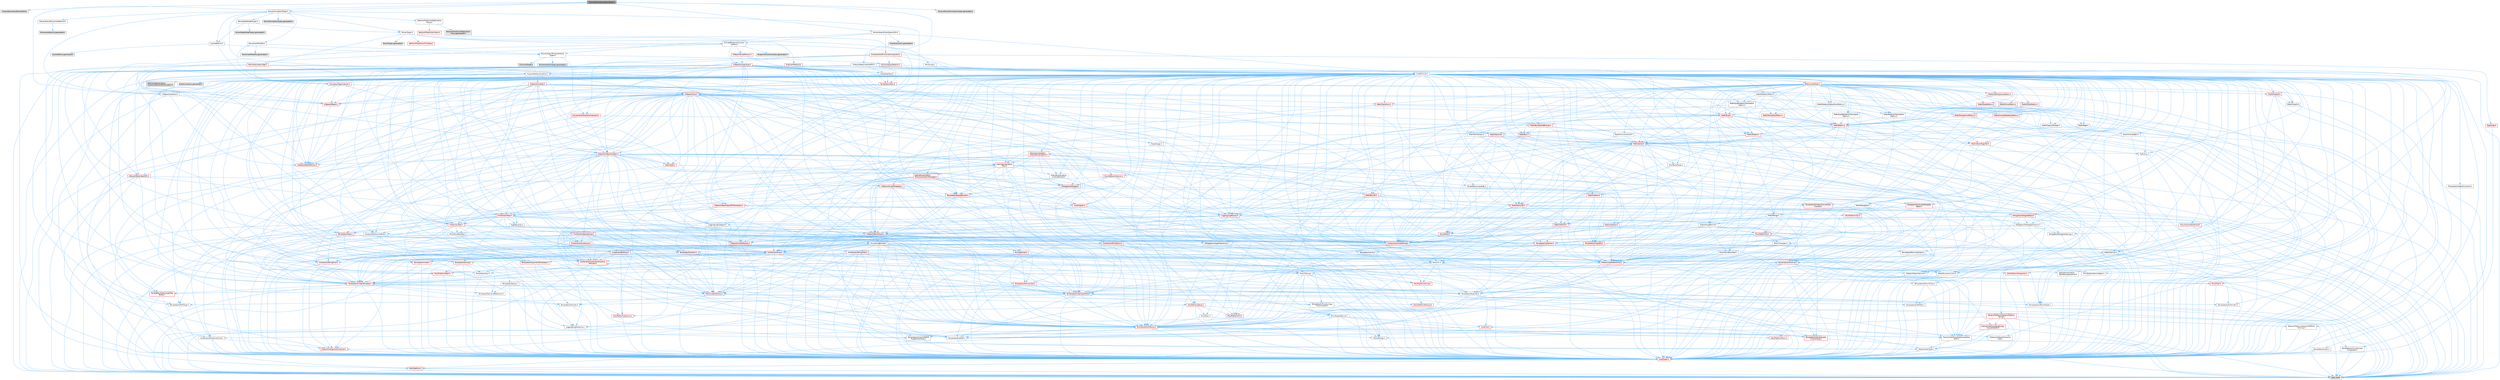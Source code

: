 digraph "PhysicsMoverSimulationTypes.h"
{
 // INTERACTIVE_SVG=YES
 // LATEX_PDF_SIZE
  bgcolor="transparent";
  edge [fontname=Helvetica,fontsize=10,labelfontname=Helvetica,labelfontsize=10];
  node [fontname=Helvetica,fontsize=10,shape=box,height=0.2,width=0.4];
  Node1 [id="Node000001",label="PhysicsMoverSimulationTypes.h",height=0.2,width=0.4,color="gray40", fillcolor="grey60", style="filled", fontcolor="black",tooltip=" "];
  Node1 -> Node2 [id="edge1_Node000001_Node000002",color="steelblue1",style="solid",tooltip=" "];
  Node2 [id="Node000002",label="Chaos/GeometryParticlesfwd.h",height=0.2,width=0.4,color="grey60", fillcolor="#E0E0E0", style="filled",tooltip=" "];
  Node1 -> Node3 [id="edge2_Node000001_Node000003",color="steelblue1",style="solid",tooltip=" "];
  Node3 [id="Node000003",label="MoverSimulationTypes.h",height=0.2,width=0.4,color="grey40", fillcolor="white", style="filled",URL="$db/d92/MoverSimulationTypes_8h.html",tooltip=" "];
  Node3 -> Node4 [id="edge3_Node000003_Node000004",color="steelblue1",style="solid",tooltip=" "];
  Node4 [id="Node000004",label="Misc/StringBuilder.h",height=0.2,width=0.4,color="grey40", fillcolor="white", style="filled",URL="$d4/d52/StringBuilder_8h.html",tooltip=" "];
  Node4 -> Node5 [id="edge4_Node000004_Node000005",color="steelblue1",style="solid",tooltip=" "];
  Node5 [id="Node000005",label="Containers/StringFwd.h",height=0.2,width=0.4,color="red", fillcolor="#FFF0F0", style="filled",URL="$df/d37/StringFwd_8h.html",tooltip=" "];
  Node5 -> Node6 [id="edge5_Node000005_Node000006",color="steelblue1",style="solid",tooltip=" "];
  Node6 [id="Node000006",label="CoreTypes.h",height=0.2,width=0.4,color="red", fillcolor="#FFF0F0", style="filled",URL="$dc/dec/CoreTypes_8h.html",tooltip=" "];
  Node6 -> Node7 [id="edge6_Node000006_Node000007",color="steelblue1",style="solid",tooltip=" "];
  Node7 [id="Node000007",label="HAL/Platform.h",height=0.2,width=0.4,color="red", fillcolor="#FFF0F0", style="filled",URL="$d9/dd0/Platform_8h.html",tooltip=" "];
  Node7 -> Node10 [id="edge7_Node000007_Node000010",color="steelblue1",style="solid",tooltip=" "];
  Node10 [id="Node000010",label="type_traits",height=0.2,width=0.4,color="grey60", fillcolor="#E0E0E0", style="filled",tooltip=" "];
  Node5 -> Node22 [id="edge8_Node000005_Node000022",color="steelblue1",style="solid",tooltip=" "];
  Node22 [id="Node000022",label="Traits/IsContiguousContainer.h",height=0.2,width=0.4,color="red", fillcolor="#FFF0F0", style="filled",URL="$d5/d3c/IsContiguousContainer_8h.html",tooltip=" "];
  Node22 -> Node6 [id="edge9_Node000022_Node000006",color="steelblue1",style="solid",tooltip=" "];
  Node4 -> Node24 [id="edge10_Node000004_Node000024",color="steelblue1",style="solid",tooltip=" "];
  Node24 [id="Node000024",label="Containers/StringView.h",height=0.2,width=0.4,color="red", fillcolor="#FFF0F0", style="filled",URL="$dd/dea/StringView_8h.html",tooltip=" "];
  Node24 -> Node6 [id="edge11_Node000024_Node000006",color="steelblue1",style="solid",tooltip=" "];
  Node24 -> Node5 [id="edge12_Node000024_Node000005",color="steelblue1",style="solid",tooltip=" "];
  Node24 -> Node25 [id="edge13_Node000024_Node000025",color="steelblue1",style="solid",tooltip=" "];
  Node25 [id="Node000025",label="HAL/UnrealMemory.h",height=0.2,width=0.4,color="red", fillcolor="#FFF0F0", style="filled",URL="$d9/d96/UnrealMemory_8h.html",tooltip=" "];
  Node25 -> Node6 [id="edge14_Node000025_Node000006",color="steelblue1",style="solid",tooltip=" "];
  Node25 -> Node35 [id="edge15_Node000025_Node000035",color="steelblue1",style="solid",tooltip=" "];
  Node35 [id="Node000035",label="HAL/MemoryBase.h",height=0.2,width=0.4,color="red", fillcolor="#FFF0F0", style="filled",URL="$d6/d9f/MemoryBase_8h.html",tooltip=" "];
  Node35 -> Node6 [id="edge16_Node000035_Node000006",color="steelblue1",style="solid",tooltip=" "];
  Node35 -> Node36 [id="edge17_Node000035_Node000036",color="steelblue1",style="solid",tooltip=" "];
  Node36 [id="Node000036",label="HAL/PlatformAtomics.h",height=0.2,width=0.4,color="red", fillcolor="#FFF0F0", style="filled",URL="$d3/d36/PlatformAtomics_8h.html",tooltip=" "];
  Node36 -> Node6 [id="edge18_Node000036_Node000006",color="steelblue1",style="solid",tooltip=" "];
  Node35 -> Node39 [id="edge19_Node000035_Node000039",color="steelblue1",style="solid",tooltip=" "];
  Node39 [id="Node000039",label="HAL/PlatformCrt.h",height=0.2,width=0.4,color="red", fillcolor="#FFF0F0", style="filled",URL="$d8/d75/PlatformCrt_8h.html",tooltip=" "];
  Node35 -> Node47 [id="edge20_Node000035_Node000047",color="steelblue1",style="solid",tooltip=" "];
  Node47 [id="Node000047",label="Misc/Exec.h",height=0.2,width=0.4,color="grey40", fillcolor="white", style="filled",URL="$de/ddb/Exec_8h.html",tooltip=" "];
  Node47 -> Node6 [id="edge21_Node000047_Node000006",color="steelblue1",style="solid",tooltip=" "];
  Node47 -> Node48 [id="edge22_Node000047_Node000048",color="steelblue1",style="solid",tooltip=" "];
  Node48 [id="Node000048",label="Misc/AssertionMacros.h",height=0.2,width=0.4,color="red", fillcolor="#FFF0F0", style="filled",URL="$d0/dfa/AssertionMacros_8h.html",tooltip=" "];
  Node48 -> Node6 [id="edge23_Node000048_Node000006",color="steelblue1",style="solid",tooltip=" "];
  Node48 -> Node7 [id="edge24_Node000048_Node000007",color="steelblue1",style="solid",tooltip=" "];
  Node48 -> Node49 [id="edge25_Node000048_Node000049",color="steelblue1",style="solid",tooltip=" "];
  Node49 [id="Node000049",label="HAL/PlatformMisc.h",height=0.2,width=0.4,color="red", fillcolor="#FFF0F0", style="filled",URL="$d0/df5/PlatformMisc_8h.html",tooltip=" "];
  Node49 -> Node6 [id="edge26_Node000049_Node000006",color="steelblue1",style="solid",tooltip=" "];
  Node48 -> Node63 [id="edge27_Node000048_Node000063",color="steelblue1",style="solid",tooltip=" "];
  Node63 [id="Node000063",label="Templates/EnableIf.h",height=0.2,width=0.4,color="grey40", fillcolor="white", style="filled",URL="$d7/d60/EnableIf_8h.html",tooltip=" "];
  Node63 -> Node6 [id="edge28_Node000063_Node000006",color="steelblue1",style="solid",tooltip=" "];
  Node48 -> Node64 [id="edge29_Node000048_Node000064",color="steelblue1",style="solid",tooltip=" "];
  Node64 [id="Node000064",label="Templates/IsArrayOrRefOf\lTypeByPredicate.h",height=0.2,width=0.4,color="grey40", fillcolor="white", style="filled",URL="$d6/da1/IsArrayOrRefOfTypeByPredicate_8h.html",tooltip=" "];
  Node64 -> Node6 [id="edge30_Node000064_Node000006",color="steelblue1",style="solid",tooltip=" "];
  Node48 -> Node65 [id="edge31_Node000048_Node000065",color="steelblue1",style="solid",tooltip=" "];
  Node65 [id="Node000065",label="Templates/IsValidVariadic\lFunctionArg.h",height=0.2,width=0.4,color="red", fillcolor="#FFF0F0", style="filled",URL="$d0/dc8/IsValidVariadicFunctionArg_8h.html",tooltip=" "];
  Node65 -> Node6 [id="edge32_Node000065_Node000006",color="steelblue1",style="solid",tooltip=" "];
  Node65 -> Node10 [id="edge33_Node000065_Node000010",color="steelblue1",style="solid",tooltip=" "];
  Node48 -> Node67 [id="edge34_Node000048_Node000067",color="steelblue1",style="solid",tooltip=" "];
  Node67 [id="Node000067",label="Traits/IsCharEncodingCompatible\lWith.h",height=0.2,width=0.4,color="grey40", fillcolor="white", style="filled",URL="$df/dd1/IsCharEncodingCompatibleWith_8h.html",tooltip=" "];
  Node67 -> Node10 [id="edge35_Node000067_Node000010",color="steelblue1",style="solid",tooltip=" "];
  Node67 -> Node68 [id="edge36_Node000067_Node000068",color="steelblue1",style="solid",tooltip=" "];
  Node68 [id="Node000068",label="Traits/IsCharType.h",height=0.2,width=0.4,color="grey40", fillcolor="white", style="filled",URL="$db/d51/IsCharType_8h.html",tooltip=" "];
  Node68 -> Node6 [id="edge37_Node000068_Node000006",color="steelblue1",style="solid",tooltip=" "];
  Node48 -> Node69 [id="edge38_Node000048_Node000069",color="steelblue1",style="solid",tooltip=" "];
  Node69 [id="Node000069",label="Misc/VarArgs.h",height=0.2,width=0.4,color="grey40", fillcolor="white", style="filled",URL="$d5/d6f/VarArgs_8h.html",tooltip=" "];
  Node69 -> Node6 [id="edge39_Node000069_Node000006",color="steelblue1",style="solid",tooltip=" "];
  Node35 -> Node77 [id="edge40_Node000035_Node000077",color="steelblue1",style="solid",tooltip=" "];
  Node77 [id="Node000077",label="Misc/OutputDevice.h",height=0.2,width=0.4,color="grey40", fillcolor="white", style="filled",URL="$d7/d32/OutputDevice_8h.html",tooltip=" "];
  Node77 -> Node27 [id="edge41_Node000077_Node000027",color="steelblue1",style="solid",tooltip=" "];
  Node27 [id="Node000027",label="CoreFwd.h",height=0.2,width=0.4,color="red", fillcolor="#FFF0F0", style="filled",URL="$d1/d1e/CoreFwd_8h.html",tooltip=" "];
  Node27 -> Node6 [id="edge42_Node000027_Node000006",color="steelblue1",style="solid",tooltip=" "];
  Node27 -> Node28 [id="edge43_Node000027_Node000028",color="steelblue1",style="solid",tooltip=" "];
  Node28 [id="Node000028",label="Containers/ContainersFwd.h",height=0.2,width=0.4,color="grey40", fillcolor="white", style="filled",URL="$d4/d0a/ContainersFwd_8h.html",tooltip=" "];
  Node28 -> Node7 [id="edge44_Node000028_Node000007",color="steelblue1",style="solid",tooltip=" "];
  Node28 -> Node6 [id="edge45_Node000028_Node000006",color="steelblue1",style="solid",tooltip=" "];
  Node28 -> Node22 [id="edge46_Node000028_Node000022",color="steelblue1",style="solid",tooltip=" "];
  Node27 -> Node30 [id="edge47_Node000027_Node000030",color="steelblue1",style="solid",tooltip=" "];
  Node30 [id="Node000030",label="UObject/UObjectHierarchy\lFwd.h",height=0.2,width=0.4,color="grey40", fillcolor="white", style="filled",URL="$d3/d13/UObjectHierarchyFwd_8h.html",tooltip=" "];
  Node77 -> Node6 [id="edge48_Node000077_Node000006",color="steelblue1",style="solid",tooltip=" "];
  Node77 -> Node78 [id="edge49_Node000077_Node000078",color="steelblue1",style="solid",tooltip=" "];
  Node78 [id="Node000078",label="Logging/LogVerbosity.h",height=0.2,width=0.4,color="grey40", fillcolor="white", style="filled",URL="$d2/d8f/LogVerbosity_8h.html",tooltip=" "];
  Node78 -> Node6 [id="edge50_Node000078_Node000006",color="steelblue1",style="solid",tooltip=" "];
  Node77 -> Node69 [id="edge51_Node000077_Node000069",color="steelblue1",style="solid",tooltip=" "];
  Node77 -> Node64 [id="edge52_Node000077_Node000064",color="steelblue1",style="solid",tooltip=" "];
  Node77 -> Node65 [id="edge53_Node000077_Node000065",color="steelblue1",style="solid",tooltip=" "];
  Node77 -> Node67 [id="edge54_Node000077_Node000067",color="steelblue1",style="solid",tooltip=" "];
  Node25 -> Node88 [id="edge55_Node000025_Node000088",color="steelblue1",style="solid",tooltip=" "];
  Node88 [id="Node000088",label="HAL/PlatformMemory.h",height=0.2,width=0.4,color="red", fillcolor="#FFF0F0", style="filled",URL="$de/d68/PlatformMemory_8h.html",tooltip=" "];
  Node88 -> Node6 [id="edge56_Node000088_Node000006",color="steelblue1",style="solid",tooltip=" "];
  Node25 -> Node91 [id="edge57_Node000025_Node000091",color="steelblue1",style="solid",tooltip=" "];
  Node91 [id="Node000091",label="Templates/IsPointer.h",height=0.2,width=0.4,color="grey40", fillcolor="white", style="filled",URL="$d7/d05/IsPointer_8h.html",tooltip=" "];
  Node91 -> Node6 [id="edge58_Node000091_Node000006",color="steelblue1",style="solid",tooltip=" "];
  Node24 -> Node52 [id="edge59_Node000024_Node000052",color="steelblue1",style="solid",tooltip=" "];
  Node52 [id="Node000052",label="Math/NumericLimits.h",height=0.2,width=0.4,color="grey40", fillcolor="white", style="filled",URL="$df/d1b/NumericLimits_8h.html",tooltip=" "];
  Node52 -> Node6 [id="edge60_Node000052_Node000006",color="steelblue1",style="solid",tooltip=" "];
  Node24 -> Node92 [id="edge61_Node000024_Node000092",color="steelblue1",style="solid",tooltip=" "];
  Node92 [id="Node000092",label="Math/UnrealMathUtility.h",height=0.2,width=0.4,color="red", fillcolor="#FFF0F0", style="filled",URL="$db/db8/UnrealMathUtility_8h.html",tooltip=" "];
  Node92 -> Node6 [id="edge62_Node000092_Node000006",color="steelblue1",style="solid",tooltip=" "];
  Node92 -> Node48 [id="edge63_Node000092_Node000048",color="steelblue1",style="solid",tooltip=" "];
  Node92 -> Node93 [id="edge64_Node000092_Node000093",color="steelblue1",style="solid",tooltip=" "];
  Node93 [id="Node000093",label="HAL/PlatformMath.h",height=0.2,width=0.4,color="red", fillcolor="#FFF0F0", style="filled",URL="$dc/d53/PlatformMath_8h.html",tooltip=" "];
  Node93 -> Node6 [id="edge65_Node000093_Node000006",color="steelblue1",style="solid",tooltip=" "];
  Node92 -> Node71 [id="edge66_Node000092_Node000071",color="steelblue1",style="solid",tooltip=" "];
  Node71 [id="Node000071",label="Templates/Requires.h",height=0.2,width=0.4,color="grey40", fillcolor="white", style="filled",URL="$dc/d96/Requires_8h.html",tooltip=" "];
  Node71 -> Node63 [id="edge67_Node000071_Node000063",color="steelblue1",style="solid",tooltip=" "];
  Node71 -> Node10 [id="edge68_Node000071_Node000010",color="steelblue1",style="solid",tooltip=" "];
  Node24 -> Node108 [id="edge69_Node000024_Node000108",color="steelblue1",style="solid",tooltip=" "];
  Node108 [id="Node000108",label="Misc/Crc.h",height=0.2,width=0.4,color="grey40", fillcolor="white", style="filled",URL="$d4/dd2/Crc_8h.html",tooltip=" "];
  Node108 -> Node6 [id="edge70_Node000108_Node000006",color="steelblue1",style="solid",tooltip=" "];
  Node108 -> Node31 [id="edge71_Node000108_Node000031",color="steelblue1",style="solid",tooltip=" "];
  Node31 [id="Node000031",label="HAL/PlatformString.h",height=0.2,width=0.4,color="red", fillcolor="#FFF0F0", style="filled",URL="$db/db5/PlatformString_8h.html",tooltip=" "];
  Node31 -> Node6 [id="edge72_Node000031_Node000006",color="steelblue1",style="solid",tooltip=" "];
  Node108 -> Node48 [id="edge73_Node000108_Node000048",color="steelblue1",style="solid",tooltip=" "];
  Node108 -> Node109 [id="edge74_Node000108_Node000109",color="steelblue1",style="solid",tooltip=" "];
  Node109 [id="Node000109",label="Misc/CString.h",height=0.2,width=0.4,color="grey40", fillcolor="white", style="filled",URL="$d2/d49/CString_8h.html",tooltip=" "];
  Node109 -> Node6 [id="edge75_Node000109_Node000006",color="steelblue1",style="solid",tooltip=" "];
  Node109 -> Node39 [id="edge76_Node000109_Node000039",color="steelblue1",style="solid",tooltip=" "];
  Node109 -> Node31 [id="edge77_Node000109_Node000031",color="steelblue1",style="solid",tooltip=" "];
  Node109 -> Node48 [id="edge78_Node000109_Node000048",color="steelblue1",style="solid",tooltip=" "];
  Node109 -> Node110 [id="edge79_Node000109_Node000110",color="steelblue1",style="solid",tooltip=" "];
  Node110 [id="Node000110",label="Misc/Char.h",height=0.2,width=0.4,color="red", fillcolor="#FFF0F0", style="filled",URL="$d0/d58/Char_8h.html",tooltip=" "];
  Node110 -> Node6 [id="edge80_Node000110_Node000006",color="steelblue1",style="solid",tooltip=" "];
  Node110 -> Node10 [id="edge81_Node000110_Node000010",color="steelblue1",style="solid",tooltip=" "];
  Node109 -> Node69 [id="edge82_Node000109_Node000069",color="steelblue1",style="solid",tooltip=" "];
  Node109 -> Node64 [id="edge83_Node000109_Node000064",color="steelblue1",style="solid",tooltip=" "];
  Node109 -> Node65 [id="edge84_Node000109_Node000065",color="steelblue1",style="solid",tooltip=" "];
  Node109 -> Node67 [id="edge85_Node000109_Node000067",color="steelblue1",style="solid",tooltip=" "];
  Node108 -> Node110 [id="edge86_Node000108_Node000110",color="steelblue1",style="solid",tooltip=" "];
  Node108 -> Node98 [id="edge87_Node000108_Node000098",color="steelblue1",style="solid",tooltip=" "];
  Node98 [id="Node000098",label="Templates/UnrealTypeTraits.h",height=0.2,width=0.4,color="red", fillcolor="#FFF0F0", style="filled",URL="$d2/d2d/UnrealTypeTraits_8h.html",tooltip=" "];
  Node98 -> Node6 [id="edge88_Node000098_Node000006",color="steelblue1",style="solid",tooltip=" "];
  Node98 -> Node91 [id="edge89_Node000098_Node000091",color="steelblue1",style="solid",tooltip=" "];
  Node98 -> Node48 [id="edge90_Node000098_Node000048",color="steelblue1",style="solid",tooltip=" "];
  Node98 -> Node84 [id="edge91_Node000098_Node000084",color="steelblue1",style="solid",tooltip=" "];
  Node84 [id="Node000084",label="Templates/AndOrNot.h",height=0.2,width=0.4,color="grey40", fillcolor="white", style="filled",URL="$db/d0a/AndOrNot_8h.html",tooltip=" "];
  Node84 -> Node6 [id="edge92_Node000084_Node000006",color="steelblue1",style="solid",tooltip=" "];
  Node98 -> Node63 [id="edge93_Node000098_Node000063",color="steelblue1",style="solid",tooltip=" "];
  Node98 -> Node99 [id="edge94_Node000098_Node000099",color="steelblue1",style="solid",tooltip=" "];
  Node99 [id="Node000099",label="Templates/IsArithmetic.h",height=0.2,width=0.4,color="grey40", fillcolor="white", style="filled",URL="$d2/d5d/IsArithmetic_8h.html",tooltip=" "];
  Node99 -> Node6 [id="edge95_Node000099_Node000006",color="steelblue1",style="solid",tooltip=" "];
  Node98 -> Node101 [id="edge96_Node000098_Node000101",color="steelblue1",style="solid",tooltip=" "];
  Node101 [id="Node000101",label="Templates/IsPODType.h",height=0.2,width=0.4,color="grey40", fillcolor="white", style="filled",URL="$d7/db1/IsPODType_8h.html",tooltip=" "];
  Node101 -> Node6 [id="edge97_Node000101_Node000006",color="steelblue1",style="solid",tooltip=" "];
  Node98 -> Node102 [id="edge98_Node000098_Node000102",color="steelblue1",style="solid",tooltip=" "];
  Node102 [id="Node000102",label="Templates/IsUECoreType.h",height=0.2,width=0.4,color="grey40", fillcolor="white", style="filled",URL="$d1/db8/IsUECoreType_8h.html",tooltip=" "];
  Node102 -> Node6 [id="edge99_Node000102_Node000006",color="steelblue1",style="solid",tooltip=" "];
  Node102 -> Node10 [id="edge100_Node000102_Node000010",color="steelblue1",style="solid",tooltip=" "];
  Node98 -> Node85 [id="edge101_Node000098_Node000085",color="steelblue1",style="solid",tooltip=" "];
  Node85 [id="Node000085",label="Templates/IsTriviallyCopy\lConstructible.h",height=0.2,width=0.4,color="grey40", fillcolor="white", style="filled",URL="$d3/d78/IsTriviallyCopyConstructible_8h.html",tooltip=" "];
  Node85 -> Node6 [id="edge102_Node000085_Node000006",color="steelblue1",style="solid",tooltip=" "];
  Node85 -> Node10 [id="edge103_Node000085_Node000010",color="steelblue1",style="solid",tooltip=" "];
  Node108 -> Node68 [id="edge104_Node000108_Node000068",color="steelblue1",style="solid",tooltip=" "];
  Node24 -> Node109 [id="edge105_Node000024_Node000109",color="steelblue1",style="solid",tooltip=" "];
  Node24 -> Node71 [id="edge106_Node000024_Node000071",color="steelblue1",style="solid",tooltip=" "];
  Node24 -> Node121 [id="edge107_Node000024_Node000121",color="steelblue1",style="solid",tooltip=" "];
  Node121 [id="Node000121",label="Templates/UnrealTemplate.h",height=0.2,width=0.4,color="red", fillcolor="#FFF0F0", style="filled",URL="$d4/d24/UnrealTemplate_8h.html",tooltip=" "];
  Node121 -> Node6 [id="edge108_Node000121_Node000006",color="steelblue1",style="solid",tooltip=" "];
  Node121 -> Node91 [id="edge109_Node000121_Node000091",color="steelblue1",style="solid",tooltip=" "];
  Node121 -> Node25 [id="edge110_Node000121_Node000025",color="steelblue1",style="solid",tooltip=" "];
  Node121 -> Node98 [id="edge111_Node000121_Node000098",color="steelblue1",style="solid",tooltip=" "];
  Node121 -> Node96 [id="edge112_Node000121_Node000096",color="steelblue1",style="solid",tooltip=" "];
  Node96 [id="Node000096",label="Templates/RemoveReference.h",height=0.2,width=0.4,color="grey40", fillcolor="white", style="filled",URL="$da/dbe/RemoveReference_8h.html",tooltip=" "];
  Node96 -> Node6 [id="edge113_Node000096_Node000006",color="steelblue1",style="solid",tooltip=" "];
  Node121 -> Node71 [id="edge114_Node000121_Node000071",color="steelblue1",style="solid",tooltip=" "];
  Node121 -> Node105 [id="edge115_Node000121_Node000105",color="steelblue1",style="solid",tooltip=" "];
  Node105 [id="Node000105",label="Templates/TypeCompatible\lBytes.h",height=0.2,width=0.4,color="red", fillcolor="#FFF0F0", style="filled",URL="$df/d0a/TypeCompatibleBytes_8h.html",tooltip=" "];
  Node105 -> Node6 [id="edge116_Node000105_Node000006",color="steelblue1",style="solid",tooltip=" "];
  Node105 -> Node10 [id="edge117_Node000105_Node000010",color="steelblue1",style="solid",tooltip=" "];
  Node121 -> Node22 [id="edge118_Node000121_Node000022",color="steelblue1",style="solid",tooltip=" "];
  Node121 -> Node10 [id="edge119_Node000121_Node000010",color="steelblue1",style="solid",tooltip=" "];
  Node24 -> Node67 [id="edge120_Node000024_Node000067",color="steelblue1",style="solid",tooltip=" "];
  Node24 -> Node68 [id="edge121_Node000024_Node000068",color="steelblue1",style="solid",tooltip=" "];
  Node24 -> Node22 [id="edge122_Node000024_Node000022",color="steelblue1",style="solid",tooltip=" "];
  Node24 -> Node10 [id="edge123_Node000024_Node000010",color="steelblue1",style="solid",tooltip=" "];
  Node4 -> Node6 [id="edge124_Node000004_Node000006",color="steelblue1",style="solid",tooltip=" "];
  Node4 -> Node31 [id="edge125_Node000004_Node000031",color="steelblue1",style="solid",tooltip=" "];
  Node4 -> Node25 [id="edge126_Node000004_Node000025",color="steelblue1",style="solid",tooltip=" "];
  Node4 -> Node48 [id="edge127_Node000004_Node000048",color="steelblue1",style="solid",tooltip=" "];
  Node4 -> Node109 [id="edge128_Node000004_Node000109",color="steelblue1",style="solid",tooltip=" "];
  Node4 -> Node63 [id="edge129_Node000004_Node000063",color="steelblue1",style="solid",tooltip=" "];
  Node4 -> Node64 [id="edge130_Node000004_Node000064",color="steelblue1",style="solid",tooltip=" "];
  Node4 -> Node65 [id="edge131_Node000004_Node000065",color="steelblue1",style="solid",tooltip=" "];
  Node4 -> Node71 [id="edge132_Node000004_Node000071",color="steelblue1",style="solid",tooltip=" "];
  Node4 -> Node121 [id="edge133_Node000004_Node000121",color="steelblue1",style="solid",tooltip=" "];
  Node4 -> Node98 [id="edge134_Node000004_Node000098",color="steelblue1",style="solid",tooltip=" "];
  Node4 -> Node67 [id="edge135_Node000004_Node000067",color="steelblue1",style="solid",tooltip=" "];
  Node4 -> Node168 [id="edge136_Node000004_Node000168",color="steelblue1",style="solid",tooltip=" "];
  Node168 [id="Node000168",label="Traits/IsCharEncodingSimply\lConvertibleTo.h",height=0.2,width=0.4,color="red", fillcolor="#FFF0F0", style="filled",URL="$d4/dee/IsCharEncodingSimplyConvertibleTo_8h.html",tooltip=" "];
  Node168 -> Node10 [id="edge137_Node000168_Node000010",color="steelblue1",style="solid",tooltip=" "];
  Node168 -> Node67 [id="edge138_Node000168_Node000067",color="steelblue1",style="solid",tooltip=" "];
  Node168 -> Node68 [id="edge139_Node000168_Node000068",color="steelblue1",style="solid",tooltip=" "];
  Node4 -> Node68 [id="edge140_Node000004_Node000068",color="steelblue1",style="solid",tooltip=" "];
  Node4 -> Node22 [id="edge141_Node000004_Node000022",color="steelblue1",style="solid",tooltip=" "];
  Node4 -> Node10 [id="edge142_Node000004_Node000010",color="steelblue1",style="solid",tooltip=" "];
  Node3 -> Node170 [id="edge143_Node000003_Node000170",color="steelblue1",style="solid",tooltip=" "];
  Node170 [id="Node000170",label="NetworkPredictionReplication\lProxy.h",height=0.2,width=0.4,color="grey40", fillcolor="white", style="filled",URL="$d4/d39/NetworkPredictionReplicationProxy_8h.html",tooltip=" "];
  Node170 -> Node171 [id="edge144_Node000170_Node000171",color="steelblue1",style="solid",tooltip=" "];
  Node171 [id="Node000171",label="NetworkPredictionCheck.h",height=0.2,width=0.4,color="red", fillcolor="#FFF0F0", style="filled",URL="$d9/df4/NetworkPredictionCheck_8h.html",tooltip=" "];
  Node170 -> Node172 [id="edge145_Node000170_Node000172",color="steelblue1",style="solid",tooltip=" "];
  Node172 [id="Node000172",label="NetworkPredictionReplication\lProxy.generated.h",height=0.2,width=0.4,color="grey60", fillcolor="#E0E0E0", style="filled",tooltip=" "];
  Node3 -> Node173 [id="edge146_Node000003_Node000173",color="steelblue1",style="solid",tooltip=" "];
  Node173 [id="Node000173",label="Engine/NetSerialization.h",height=0.2,width=0.4,color="grey40", fillcolor="white", style="filled",URL="$d6/dc9/NetSerialization_8h.html",tooltip=" "];
  Node173 -> Node174 [id="edge147_Node000173_Node000174",color="steelblue1",style="solid",tooltip=" "];
  Node174 [id="Node000174",label="Stats/Stats.h",height=0.2,width=0.4,color="red", fillcolor="#FFF0F0", style="filled",URL="$dc/d09/Stats_8h.html",tooltip=" "];
  Node174 -> Node175 [id="edge148_Node000174_Node000175",color="steelblue1",style="solid",tooltip=" "];
  Node175 [id="Node000175",label="CoreGlobals.h",height=0.2,width=0.4,color="red", fillcolor="#FFF0F0", style="filled",URL="$d5/d8c/CoreGlobals_8h.html",tooltip=" "];
  Node175 -> Node176 [id="edge149_Node000175_Node000176",color="steelblue1",style="solid",tooltip=" "];
  Node176 [id="Node000176",label="Containers/UnrealString.h",height=0.2,width=0.4,color="red", fillcolor="#FFF0F0", style="filled",URL="$d5/dba/UnrealString_8h.html",tooltip=" "];
  Node175 -> Node6 [id="edge150_Node000175_Node000006",color="steelblue1",style="solid",tooltip=" "];
  Node175 -> Node180 [id="edge151_Node000175_Node000180",color="steelblue1",style="solid",tooltip=" "];
  Node180 [id="Node000180",label="HAL/PlatformTLS.h",height=0.2,width=0.4,color="red", fillcolor="#FFF0F0", style="filled",URL="$d0/def/PlatformTLS_8h.html",tooltip=" "];
  Node180 -> Node6 [id="edge152_Node000180_Node000006",color="steelblue1",style="solid",tooltip=" "];
  Node175 -> Node183 [id="edge153_Node000175_Node000183",color="steelblue1",style="solid",tooltip=" "];
  Node183 [id="Node000183",label="Logging/LogMacros.h",height=0.2,width=0.4,color="red", fillcolor="#FFF0F0", style="filled",URL="$d0/d16/LogMacros_8h.html",tooltip=" "];
  Node183 -> Node176 [id="edge154_Node000183_Node000176",color="steelblue1",style="solid",tooltip=" "];
  Node183 -> Node6 [id="edge155_Node000183_Node000006",color="steelblue1",style="solid",tooltip=" "];
  Node183 -> Node184 [id="edge156_Node000183_Node000184",color="steelblue1",style="solid",tooltip=" "];
  Node184 [id="Node000184",label="Logging/LogCategory.h",height=0.2,width=0.4,color="grey40", fillcolor="white", style="filled",URL="$d9/d36/LogCategory_8h.html",tooltip=" "];
  Node184 -> Node6 [id="edge157_Node000184_Node000006",color="steelblue1",style="solid",tooltip=" "];
  Node184 -> Node78 [id="edge158_Node000184_Node000078",color="steelblue1",style="solid",tooltip=" "];
  Node184 -> Node185 [id="edge159_Node000184_Node000185",color="steelblue1",style="solid",tooltip=" "];
  Node185 [id="Node000185",label="UObject/NameTypes.h",height=0.2,width=0.4,color="red", fillcolor="#FFF0F0", style="filled",URL="$d6/d35/NameTypes_8h.html",tooltip=" "];
  Node185 -> Node6 [id="edge160_Node000185_Node000006",color="steelblue1",style="solid",tooltip=" "];
  Node185 -> Node48 [id="edge161_Node000185_Node000048",color="steelblue1",style="solid",tooltip=" "];
  Node185 -> Node25 [id="edge162_Node000185_Node000025",color="steelblue1",style="solid",tooltip=" "];
  Node185 -> Node98 [id="edge163_Node000185_Node000098",color="steelblue1",style="solid",tooltip=" "];
  Node185 -> Node121 [id="edge164_Node000185_Node000121",color="steelblue1",style="solid",tooltip=" "];
  Node185 -> Node176 [id="edge165_Node000185_Node000176",color="steelblue1",style="solid",tooltip=" "];
  Node185 -> Node189 [id="edge166_Node000185_Node000189",color="steelblue1",style="solid",tooltip=" "];
  Node189 [id="Node000189",label="Containers/StringConv.h",height=0.2,width=0.4,color="red", fillcolor="#FFF0F0", style="filled",URL="$d3/ddf/StringConv_8h.html",tooltip=" "];
  Node189 -> Node6 [id="edge167_Node000189_Node000006",color="steelblue1",style="solid",tooltip=" "];
  Node189 -> Node48 [id="edge168_Node000189_Node000048",color="steelblue1",style="solid",tooltip=" "];
  Node189 -> Node127 [id="edge169_Node000189_Node000127",color="steelblue1",style="solid",tooltip=" "];
  Node127 [id="Node000127",label="Containers/ContainerAllocation\lPolicies.h",height=0.2,width=0.4,color="red", fillcolor="#FFF0F0", style="filled",URL="$d7/dff/ContainerAllocationPolicies_8h.html",tooltip=" "];
  Node127 -> Node6 [id="edge170_Node000127_Node000006",color="steelblue1",style="solid",tooltip=" "];
  Node127 -> Node127 [id="edge171_Node000127_Node000127",color="steelblue1",style="solid",tooltip=" "];
  Node127 -> Node93 [id="edge172_Node000127_Node000093",color="steelblue1",style="solid",tooltip=" "];
  Node127 -> Node25 [id="edge173_Node000127_Node000025",color="steelblue1",style="solid",tooltip=" "];
  Node127 -> Node52 [id="edge174_Node000127_Node000052",color="steelblue1",style="solid",tooltip=" "];
  Node127 -> Node48 [id="edge175_Node000127_Node000048",color="steelblue1",style="solid",tooltip=" "];
  Node127 -> Node130 [id="edge176_Node000127_Node000130",color="steelblue1",style="solid",tooltip=" "];
  Node130 [id="Node000130",label="Templates/MemoryOps.h",height=0.2,width=0.4,color="red", fillcolor="#FFF0F0", style="filled",URL="$db/dea/MemoryOps_8h.html",tooltip=" "];
  Node130 -> Node6 [id="edge177_Node000130_Node000006",color="steelblue1",style="solid",tooltip=" "];
  Node130 -> Node25 [id="edge178_Node000130_Node000025",color="steelblue1",style="solid",tooltip=" "];
  Node130 -> Node86 [id="edge179_Node000130_Node000086",color="steelblue1",style="solid",tooltip=" "];
  Node86 [id="Node000086",label="Templates/IsTriviallyCopy\lAssignable.h",height=0.2,width=0.4,color="grey40", fillcolor="white", style="filled",URL="$d2/df2/IsTriviallyCopyAssignable_8h.html",tooltip=" "];
  Node86 -> Node6 [id="edge180_Node000086_Node000006",color="steelblue1",style="solid",tooltip=" "];
  Node86 -> Node10 [id="edge181_Node000086_Node000010",color="steelblue1",style="solid",tooltip=" "];
  Node130 -> Node85 [id="edge182_Node000130_Node000085",color="steelblue1",style="solid",tooltip=" "];
  Node130 -> Node71 [id="edge183_Node000130_Node000071",color="steelblue1",style="solid",tooltip=" "];
  Node130 -> Node98 [id="edge184_Node000130_Node000098",color="steelblue1",style="solid",tooltip=" "];
  Node130 -> Node10 [id="edge185_Node000130_Node000010",color="steelblue1",style="solid",tooltip=" "];
  Node127 -> Node105 [id="edge186_Node000127_Node000105",color="steelblue1",style="solid",tooltip=" "];
  Node127 -> Node10 [id="edge187_Node000127_Node000010",color="steelblue1",style="solid",tooltip=" "];
  Node189 -> Node125 [id="edge188_Node000189_Node000125",color="steelblue1",style="solid",tooltip=" "];
  Node125 [id="Node000125",label="Containers/Array.h",height=0.2,width=0.4,color="red", fillcolor="#FFF0F0", style="filled",URL="$df/dd0/Array_8h.html",tooltip=" "];
  Node125 -> Node6 [id="edge189_Node000125_Node000006",color="steelblue1",style="solid",tooltip=" "];
  Node125 -> Node48 [id="edge190_Node000125_Node000048",color="steelblue1",style="solid",tooltip=" "];
  Node125 -> Node25 [id="edge191_Node000125_Node000025",color="steelblue1",style="solid",tooltip=" "];
  Node125 -> Node98 [id="edge192_Node000125_Node000098",color="steelblue1",style="solid",tooltip=" "];
  Node125 -> Node121 [id="edge193_Node000125_Node000121",color="steelblue1",style="solid",tooltip=" "];
  Node125 -> Node127 [id="edge194_Node000125_Node000127",color="steelblue1",style="solid",tooltip=" "];
  Node125 -> Node132 [id="edge195_Node000125_Node000132",color="steelblue1",style="solid",tooltip=" "];
  Node132 [id="Node000132",label="Serialization/Archive.h",height=0.2,width=0.4,color="red", fillcolor="#FFF0F0", style="filled",URL="$d7/d3b/Archive_8h.html",tooltip=" "];
  Node132 -> Node27 [id="edge196_Node000132_Node000027",color="steelblue1",style="solid",tooltip=" "];
  Node132 -> Node6 [id="edge197_Node000132_Node000006",color="steelblue1",style="solid",tooltip=" "];
  Node132 -> Node133 [id="edge198_Node000132_Node000133",color="steelblue1",style="solid",tooltip=" "];
  Node133 [id="Node000133",label="HAL/PlatformProperties.h",height=0.2,width=0.4,color="red", fillcolor="#FFF0F0", style="filled",URL="$d9/db0/PlatformProperties_8h.html",tooltip=" "];
  Node133 -> Node6 [id="edge199_Node000133_Node000006",color="steelblue1",style="solid",tooltip=" "];
  Node132 -> Node136 [id="edge200_Node000132_Node000136",color="steelblue1",style="solid",tooltip=" "];
  Node136 [id="Node000136",label="Internationalization\l/TextNamespaceFwd.h",height=0.2,width=0.4,color="grey40", fillcolor="white", style="filled",URL="$d8/d97/TextNamespaceFwd_8h.html",tooltip=" "];
  Node136 -> Node6 [id="edge201_Node000136_Node000006",color="steelblue1",style="solid",tooltip=" "];
  Node132 -> Node48 [id="edge202_Node000132_Node000048",color="steelblue1",style="solid",tooltip=" "];
  Node132 -> Node137 [id="edge203_Node000132_Node000137",color="steelblue1",style="solid",tooltip=" "];
  Node137 [id="Node000137",label="Misc/EngineVersionBase.h",height=0.2,width=0.4,color="grey40", fillcolor="white", style="filled",URL="$d5/d2b/EngineVersionBase_8h.html",tooltip=" "];
  Node137 -> Node6 [id="edge204_Node000137_Node000006",color="steelblue1",style="solid",tooltip=" "];
  Node132 -> Node69 [id="edge205_Node000132_Node000069",color="steelblue1",style="solid",tooltip=" "];
  Node132 -> Node63 [id="edge206_Node000132_Node000063",color="steelblue1",style="solid",tooltip=" "];
  Node132 -> Node64 [id="edge207_Node000132_Node000064",color="steelblue1",style="solid",tooltip=" "];
  Node132 -> Node140 [id="edge208_Node000132_Node000140",color="steelblue1",style="solid",tooltip=" "];
  Node140 [id="Node000140",label="Templates/IsEnumClass.h",height=0.2,width=0.4,color="grey40", fillcolor="white", style="filled",URL="$d7/d15/IsEnumClass_8h.html",tooltip=" "];
  Node140 -> Node6 [id="edge209_Node000140_Node000006",color="steelblue1",style="solid",tooltip=" "];
  Node140 -> Node84 [id="edge210_Node000140_Node000084",color="steelblue1",style="solid",tooltip=" "];
  Node132 -> Node65 [id="edge211_Node000132_Node000065",color="steelblue1",style="solid",tooltip=" "];
  Node132 -> Node121 [id="edge212_Node000132_Node000121",color="steelblue1",style="solid",tooltip=" "];
  Node132 -> Node67 [id="edge213_Node000132_Node000067",color="steelblue1",style="solid",tooltip=" "];
  Node132 -> Node141 [id="edge214_Node000132_Node000141",color="steelblue1",style="solid",tooltip=" "];
  Node141 [id="Node000141",label="UObject/ObjectVersion.h",height=0.2,width=0.4,color="grey40", fillcolor="white", style="filled",URL="$da/d63/ObjectVersion_8h.html",tooltip=" "];
  Node141 -> Node6 [id="edge215_Node000141_Node000006",color="steelblue1",style="solid",tooltip=" "];
  Node125 -> Node119 [id="edge216_Node000125_Node000119",color="steelblue1",style="solid",tooltip=" "];
  Node119 [id="Node000119",label="Templates/Invoke.h",height=0.2,width=0.4,color="red", fillcolor="#FFF0F0", style="filled",URL="$d7/deb/Invoke_8h.html",tooltip=" "];
  Node119 -> Node6 [id="edge217_Node000119_Node000006",color="steelblue1",style="solid",tooltip=" "];
  Node119 -> Node121 [id="edge218_Node000119_Node000121",color="steelblue1",style="solid",tooltip=" "];
  Node119 -> Node10 [id="edge219_Node000119_Node000010",color="steelblue1",style="solid",tooltip=" "];
  Node125 -> Node156 [id="edge220_Node000125_Node000156",color="steelblue1",style="solid",tooltip=" "];
  Node156 [id="Node000156",label="Templates/Less.h",height=0.2,width=0.4,color="grey40", fillcolor="white", style="filled",URL="$de/dc8/Less_8h.html",tooltip=" "];
  Node156 -> Node6 [id="edge221_Node000156_Node000006",color="steelblue1",style="solid",tooltip=" "];
  Node156 -> Node121 [id="edge222_Node000156_Node000121",color="steelblue1",style="solid",tooltip=" "];
  Node125 -> Node71 [id="edge223_Node000125_Node000071",color="steelblue1",style="solid",tooltip=" "];
  Node125 -> Node164 [id="edge224_Node000125_Node000164",color="steelblue1",style="solid",tooltip=" "];
  Node164 [id="Node000164",label="Templates/Sorting.h",height=0.2,width=0.4,color="red", fillcolor="#FFF0F0", style="filled",URL="$d3/d9e/Sorting_8h.html",tooltip=" "];
  Node164 -> Node6 [id="edge225_Node000164_Node000006",color="steelblue1",style="solid",tooltip=" "];
  Node164 -> Node93 [id="edge226_Node000164_Node000093",color="steelblue1",style="solid",tooltip=" "];
  Node164 -> Node156 [id="edge227_Node000164_Node000156",color="steelblue1",style="solid",tooltip=" "];
  Node125 -> Node167 [id="edge228_Node000125_Node000167",color="steelblue1",style="solid",tooltip=" "];
  Node167 [id="Node000167",label="Templates/AlignmentTemplates.h",height=0.2,width=0.4,color="red", fillcolor="#FFF0F0", style="filled",URL="$dd/d32/AlignmentTemplates_8h.html",tooltip=" "];
  Node167 -> Node6 [id="edge229_Node000167_Node000006",color="steelblue1",style="solid",tooltip=" "];
  Node167 -> Node91 [id="edge230_Node000167_Node000091",color="steelblue1",style="solid",tooltip=" "];
  Node125 -> Node10 [id="edge231_Node000125_Node000010",color="steelblue1",style="solid",tooltip=" "];
  Node189 -> Node109 [id="edge232_Node000189_Node000109",color="steelblue1",style="solid",tooltip=" "];
  Node189 -> Node190 [id="edge233_Node000189_Node000190",color="steelblue1",style="solid",tooltip=" "];
  Node190 [id="Node000190",label="Templates/IsArray.h",height=0.2,width=0.4,color="grey40", fillcolor="white", style="filled",URL="$d8/d8d/IsArray_8h.html",tooltip=" "];
  Node190 -> Node6 [id="edge234_Node000190_Node000006",color="steelblue1",style="solid",tooltip=" "];
  Node189 -> Node121 [id="edge235_Node000189_Node000121",color="steelblue1",style="solid",tooltip=" "];
  Node189 -> Node98 [id="edge236_Node000189_Node000098",color="steelblue1",style="solid",tooltip=" "];
  Node189 -> Node67 [id="edge237_Node000189_Node000067",color="steelblue1",style="solid",tooltip=" "];
  Node189 -> Node22 [id="edge238_Node000189_Node000022",color="steelblue1",style="solid",tooltip=" "];
  Node189 -> Node10 [id="edge239_Node000189_Node000010",color="steelblue1",style="solid",tooltip=" "];
  Node185 -> Node5 [id="edge240_Node000185_Node000005",color="steelblue1",style="solid",tooltip=" "];
  Node185 -> Node191 [id="edge241_Node000185_Node000191",color="steelblue1",style="solid",tooltip=" "];
  Node191 [id="Node000191",label="UObject/UnrealNames.h",height=0.2,width=0.4,color="red", fillcolor="#FFF0F0", style="filled",URL="$d8/db1/UnrealNames_8h.html",tooltip=" "];
  Node191 -> Node6 [id="edge242_Node000191_Node000006",color="steelblue1",style="solid",tooltip=" "];
  Node185 -> Node4 [id="edge243_Node000185_Node000004",color="steelblue1",style="solid",tooltip=" "];
  Node183 -> Node78 [id="edge244_Node000183_Node000078",color="steelblue1",style="solid",tooltip=" "];
  Node183 -> Node48 [id="edge245_Node000183_Node000048",color="steelblue1",style="solid",tooltip=" "];
  Node183 -> Node69 [id="edge246_Node000183_Node000069",color="steelblue1",style="solid",tooltip=" "];
  Node183 -> Node63 [id="edge247_Node000183_Node000063",color="steelblue1",style="solid",tooltip=" "];
  Node183 -> Node64 [id="edge248_Node000183_Node000064",color="steelblue1",style="solid",tooltip=" "];
  Node183 -> Node65 [id="edge249_Node000183_Node000065",color="steelblue1",style="solid",tooltip=" "];
  Node183 -> Node67 [id="edge250_Node000183_Node000067",color="steelblue1",style="solid",tooltip=" "];
  Node183 -> Node10 [id="edge251_Node000183_Node000010",color="steelblue1",style="solid",tooltip=" "];
  Node175 -> Node77 [id="edge252_Node000175_Node000077",color="steelblue1",style="solid",tooltip=" "];
  Node175 -> Node185 [id="edge253_Node000175_Node000185",color="steelblue1",style="solid",tooltip=" "];
  Node174 -> Node6 [id="edge254_Node000174_Node000006",color="steelblue1",style="solid",tooltip=" "];
  Node173 -> Node274 [id="edge255_Node000173_Node000274",color="steelblue1",style="solid",tooltip=" "];
  Node274 [id="Node000274",label="UObject/ObjectMacros.h",height=0.2,width=0.4,color="red", fillcolor="#FFF0F0", style="filled",URL="$d8/d8d/ObjectMacros_8h.html",tooltip=" "];
  Node173 -> Node282 [id="edge256_Node000173_Node000282",color="steelblue1",style="solid",tooltip=" "];
  Node282 [id="Node000282",label="UObject/Class.h",height=0.2,width=0.4,color="red", fillcolor="#FFF0F0", style="filled",URL="$d4/d05/Class_8h.html",tooltip=" "];
  Node282 -> Node125 [id="edge257_Node000282_Node000125",color="steelblue1",style="solid",tooltip=" "];
  Node282 -> Node146 [id="edge258_Node000282_Node000146",color="steelblue1",style="solid",tooltip=" "];
  Node146 [id="Node000146",label="Containers/EnumAsByte.h",height=0.2,width=0.4,color="grey40", fillcolor="white", style="filled",URL="$d6/d9a/EnumAsByte_8h.html",tooltip=" "];
  Node146 -> Node6 [id="edge259_Node000146_Node000006",color="steelblue1",style="solid",tooltip=" "];
  Node146 -> Node101 [id="edge260_Node000146_Node000101",color="steelblue1",style="solid",tooltip=" "];
  Node146 -> Node147 [id="edge261_Node000146_Node000147",color="steelblue1",style="solid",tooltip=" "];
  Node147 [id="Node000147",label="Templates/TypeHash.h",height=0.2,width=0.4,color="red", fillcolor="#FFF0F0", style="filled",URL="$d1/d62/TypeHash_8h.html",tooltip=" "];
  Node147 -> Node6 [id="edge262_Node000147_Node000006",color="steelblue1",style="solid",tooltip=" "];
  Node147 -> Node71 [id="edge263_Node000147_Node000071",color="steelblue1",style="solid",tooltip=" "];
  Node147 -> Node108 [id="edge264_Node000147_Node000108",color="steelblue1",style="solid",tooltip=" "];
  Node147 -> Node10 [id="edge265_Node000147_Node000010",color="steelblue1",style="solid",tooltip=" "];
  Node282 -> Node210 [id="edge266_Node000282_Node000210",color="steelblue1",style="solid",tooltip=" "];
  Node210 [id="Node000210",label="Containers/Map.h",height=0.2,width=0.4,color="red", fillcolor="#FFF0F0", style="filled",URL="$df/d79/Map_8h.html",tooltip=" "];
  Node210 -> Node6 [id="edge267_Node000210_Node000006",color="steelblue1",style="solid",tooltip=" "];
  Node210 -> Node211 [id="edge268_Node000210_Node000211",color="steelblue1",style="solid",tooltip=" "];
  Node211 [id="Node000211",label="Algo/Reverse.h",height=0.2,width=0.4,color="grey40", fillcolor="white", style="filled",URL="$d5/d93/Reverse_8h.html",tooltip=" "];
  Node211 -> Node6 [id="edge269_Node000211_Node000006",color="steelblue1",style="solid",tooltip=" "];
  Node211 -> Node121 [id="edge270_Node000211_Node000121",color="steelblue1",style="solid",tooltip=" "];
  Node210 -> Node212 [id="edge271_Node000210_Node000212",color="steelblue1",style="solid",tooltip=" "];
  Node212 [id="Node000212",label="Containers/Set.h",height=0.2,width=0.4,color="red", fillcolor="#FFF0F0", style="filled",URL="$d4/d45/Set_8h.html",tooltip=" "];
  Node212 -> Node127 [id="edge272_Node000212_Node000127",color="steelblue1",style="solid",tooltip=" "];
  Node212 -> Node214 [id="edge273_Node000212_Node000214",color="steelblue1",style="solid",tooltip=" "];
  Node214 [id="Node000214",label="Containers/SparseArray.h",height=0.2,width=0.4,color="red", fillcolor="#FFF0F0", style="filled",URL="$d5/dbf/SparseArray_8h.html",tooltip=" "];
  Node214 -> Node6 [id="edge274_Node000214_Node000006",color="steelblue1",style="solid",tooltip=" "];
  Node214 -> Node48 [id="edge275_Node000214_Node000048",color="steelblue1",style="solid",tooltip=" "];
  Node214 -> Node25 [id="edge276_Node000214_Node000025",color="steelblue1",style="solid",tooltip=" "];
  Node214 -> Node98 [id="edge277_Node000214_Node000098",color="steelblue1",style="solid",tooltip=" "];
  Node214 -> Node121 [id="edge278_Node000214_Node000121",color="steelblue1",style="solid",tooltip=" "];
  Node214 -> Node127 [id="edge279_Node000214_Node000127",color="steelblue1",style="solid",tooltip=" "];
  Node214 -> Node156 [id="edge280_Node000214_Node000156",color="steelblue1",style="solid",tooltip=" "];
  Node214 -> Node125 [id="edge281_Node000214_Node000125",color="steelblue1",style="solid",tooltip=" "];
  Node214 -> Node92 [id="edge282_Node000214_Node000092",color="steelblue1",style="solid",tooltip=" "];
  Node214 -> Node215 [id="edge283_Node000214_Node000215",color="steelblue1",style="solid",tooltip=" "];
  Node215 [id="Node000215",label="Containers/ScriptArray.h",height=0.2,width=0.4,color="red", fillcolor="#FFF0F0", style="filled",URL="$dc/daf/ScriptArray_8h.html",tooltip=" "];
  Node215 -> Node6 [id="edge284_Node000215_Node000006",color="steelblue1",style="solid",tooltip=" "];
  Node215 -> Node48 [id="edge285_Node000215_Node000048",color="steelblue1",style="solid",tooltip=" "];
  Node215 -> Node25 [id="edge286_Node000215_Node000025",color="steelblue1",style="solid",tooltip=" "];
  Node215 -> Node127 [id="edge287_Node000215_Node000127",color="steelblue1",style="solid",tooltip=" "];
  Node215 -> Node125 [id="edge288_Node000215_Node000125",color="steelblue1",style="solid",tooltip=" "];
  Node214 -> Node216 [id="edge289_Node000214_Node000216",color="steelblue1",style="solid",tooltip=" "];
  Node216 [id="Node000216",label="Containers/BitArray.h",height=0.2,width=0.4,color="red", fillcolor="#FFF0F0", style="filled",URL="$d1/de4/BitArray_8h.html",tooltip=" "];
  Node216 -> Node127 [id="edge290_Node000216_Node000127",color="steelblue1",style="solid",tooltip=" "];
  Node216 -> Node6 [id="edge291_Node000216_Node000006",color="steelblue1",style="solid",tooltip=" "];
  Node216 -> Node36 [id="edge292_Node000216_Node000036",color="steelblue1",style="solid",tooltip=" "];
  Node216 -> Node25 [id="edge293_Node000216_Node000025",color="steelblue1",style="solid",tooltip=" "];
  Node216 -> Node92 [id="edge294_Node000216_Node000092",color="steelblue1",style="solid",tooltip=" "];
  Node216 -> Node48 [id="edge295_Node000216_Node000048",color="steelblue1",style="solid",tooltip=" "];
  Node216 -> Node132 [id="edge296_Node000216_Node000132",color="steelblue1",style="solid",tooltip=" "];
  Node216 -> Node63 [id="edge297_Node000216_Node000063",color="steelblue1",style="solid",tooltip=" "];
  Node216 -> Node119 [id="edge298_Node000216_Node000119",color="steelblue1",style="solid",tooltip=" "];
  Node216 -> Node121 [id="edge299_Node000216_Node000121",color="steelblue1",style="solid",tooltip=" "];
  Node216 -> Node98 [id="edge300_Node000216_Node000098",color="steelblue1",style="solid",tooltip=" "];
  Node214 -> Node176 [id="edge301_Node000214_Node000176",color="steelblue1",style="solid",tooltip=" "];
  Node212 -> Node28 [id="edge302_Node000212_Node000028",color="steelblue1",style="solid",tooltip=" "];
  Node212 -> Node92 [id="edge303_Node000212_Node000092",color="steelblue1",style="solid",tooltip=" "];
  Node212 -> Node48 [id="edge304_Node000212_Node000048",color="steelblue1",style="solid",tooltip=" "];
  Node212 -> Node232 [id="edge305_Node000212_Node000232",color="steelblue1",style="solid",tooltip=" "];
  Node232 [id="Node000232",label="Misc/StructBuilder.h",height=0.2,width=0.4,color="grey40", fillcolor="white", style="filled",URL="$d9/db3/StructBuilder_8h.html",tooltip=" "];
  Node232 -> Node6 [id="edge306_Node000232_Node000006",color="steelblue1",style="solid",tooltip=" "];
  Node232 -> Node92 [id="edge307_Node000232_Node000092",color="steelblue1",style="solid",tooltip=" "];
  Node232 -> Node167 [id="edge308_Node000232_Node000167",color="steelblue1",style="solid",tooltip=" "];
  Node212 -> Node205 [id="edge309_Node000212_Node000205",color="steelblue1",style="solid",tooltip=" "];
  Node205 [id="Node000205",label="Templates/Function.h",height=0.2,width=0.4,color="red", fillcolor="#FFF0F0", style="filled",URL="$df/df5/Function_8h.html",tooltip=" "];
  Node205 -> Node6 [id="edge310_Node000205_Node000006",color="steelblue1",style="solid",tooltip=" "];
  Node205 -> Node48 [id="edge311_Node000205_Node000048",color="steelblue1",style="solid",tooltip=" "];
  Node205 -> Node25 [id="edge312_Node000205_Node000025",color="steelblue1",style="solid",tooltip=" "];
  Node205 -> Node98 [id="edge313_Node000205_Node000098",color="steelblue1",style="solid",tooltip=" "];
  Node205 -> Node119 [id="edge314_Node000205_Node000119",color="steelblue1",style="solid",tooltip=" "];
  Node205 -> Node121 [id="edge315_Node000205_Node000121",color="steelblue1",style="solid",tooltip=" "];
  Node205 -> Node71 [id="edge316_Node000205_Node000071",color="steelblue1",style="solid",tooltip=" "];
  Node205 -> Node92 [id="edge317_Node000205_Node000092",color="steelblue1",style="solid",tooltip=" "];
  Node205 -> Node10 [id="edge318_Node000205_Node000010",color="steelblue1",style="solid",tooltip=" "];
  Node212 -> Node164 [id="edge319_Node000212_Node000164",color="steelblue1",style="solid",tooltip=" "];
  Node212 -> Node147 [id="edge320_Node000212_Node000147",color="steelblue1",style="solid",tooltip=" "];
  Node212 -> Node121 [id="edge321_Node000212_Node000121",color="steelblue1",style="solid",tooltip=" "];
  Node212 -> Node10 [id="edge322_Node000212_Node000010",color="steelblue1",style="solid",tooltip=" "];
  Node210 -> Node176 [id="edge323_Node000210_Node000176",color="steelblue1",style="solid",tooltip=" "];
  Node210 -> Node48 [id="edge324_Node000210_Node000048",color="steelblue1",style="solid",tooltip=" "];
  Node210 -> Node232 [id="edge325_Node000210_Node000232",color="steelblue1",style="solid",tooltip=" "];
  Node210 -> Node205 [id="edge326_Node000210_Node000205",color="steelblue1",style="solid",tooltip=" "];
  Node210 -> Node164 [id="edge327_Node000210_Node000164",color="steelblue1",style="solid",tooltip=" "];
  Node210 -> Node234 [id="edge328_Node000210_Node000234",color="steelblue1",style="solid",tooltip=" "];
  Node234 [id="Node000234",label="Templates/Tuple.h",height=0.2,width=0.4,color="red", fillcolor="#FFF0F0", style="filled",URL="$d2/d4f/Tuple_8h.html",tooltip=" "];
  Node234 -> Node6 [id="edge329_Node000234_Node000006",color="steelblue1",style="solid",tooltip=" "];
  Node234 -> Node121 [id="edge330_Node000234_Node000121",color="steelblue1",style="solid",tooltip=" "];
  Node234 -> Node235 [id="edge331_Node000234_Node000235",color="steelblue1",style="solid",tooltip=" "];
  Node235 [id="Node000235",label="Delegates/IntegerSequence.h",height=0.2,width=0.4,color="grey40", fillcolor="white", style="filled",URL="$d2/dcc/IntegerSequence_8h.html",tooltip=" "];
  Node235 -> Node6 [id="edge332_Node000235_Node000006",color="steelblue1",style="solid",tooltip=" "];
  Node234 -> Node119 [id="edge333_Node000234_Node000119",color="steelblue1",style="solid",tooltip=" "];
  Node234 -> Node71 [id="edge334_Node000234_Node000071",color="steelblue1",style="solid",tooltip=" "];
  Node234 -> Node147 [id="edge335_Node000234_Node000147",color="steelblue1",style="solid",tooltip=" "];
  Node234 -> Node10 [id="edge336_Node000234_Node000010",color="steelblue1",style="solid",tooltip=" "];
  Node210 -> Node121 [id="edge337_Node000210_Node000121",color="steelblue1",style="solid",tooltip=" "];
  Node210 -> Node98 [id="edge338_Node000210_Node000098",color="steelblue1",style="solid",tooltip=" "];
  Node210 -> Node10 [id="edge339_Node000210_Node000010",color="steelblue1",style="solid",tooltip=" "];
  Node282 -> Node212 [id="edge340_Node000282_Node000212",color="steelblue1",style="solid",tooltip=" "];
  Node282 -> Node5 [id="edge341_Node000282_Node000005",color="steelblue1",style="solid",tooltip=" "];
  Node282 -> Node176 [id="edge342_Node000282_Node000176",color="steelblue1",style="solid",tooltip=" "];
  Node282 -> Node6 [id="edge343_Node000282_Node000006",color="steelblue1",style="solid",tooltip=" "];
  Node282 -> Node39 [id="edge344_Node000282_Node000039",color="steelblue1",style="solid",tooltip=" "];
  Node282 -> Node25 [id="edge345_Node000282_Node000025",color="steelblue1",style="solid",tooltip=" "];
  Node282 -> Node287 [id="edge346_Node000282_Node000287",color="steelblue1",style="solid",tooltip=" "];
  Node287 [id="Node000287",label="Internationalization\l/Text.h",height=0.2,width=0.4,color="red", fillcolor="#FFF0F0", style="filled",URL="$d6/d35/Text_8h.html",tooltip=" "];
  Node287 -> Node6 [id="edge347_Node000287_Node000006",color="steelblue1",style="solid",tooltip=" "];
  Node287 -> Node36 [id="edge348_Node000287_Node000036",color="steelblue1",style="solid",tooltip=" "];
  Node287 -> Node48 [id="edge349_Node000287_Node000048",color="steelblue1",style="solid",tooltip=" "];
  Node287 -> Node98 [id="edge350_Node000287_Node000098",color="steelblue1",style="solid",tooltip=" "];
  Node287 -> Node125 [id="edge351_Node000287_Node000125",color="steelblue1",style="solid",tooltip=" "];
  Node287 -> Node176 [id="edge352_Node000287_Node000176",color="steelblue1",style="solid",tooltip=" "];
  Node287 -> Node146 [id="edge353_Node000287_Node000146",color="steelblue1",style="solid",tooltip=" "];
  Node287 -> Node208 [id="edge354_Node000287_Node000208",color="steelblue1",style="solid",tooltip=" "];
  Node208 [id="Node000208",label="Templates/SharedPointer.h",height=0.2,width=0.4,color="red", fillcolor="#FFF0F0", style="filled",URL="$d2/d17/SharedPointer_8h.html",tooltip=" "];
  Node208 -> Node6 [id="edge355_Node000208_Node000006",color="steelblue1",style="solid",tooltip=" "];
  Node208 -> Node209 [id="edge356_Node000208_Node000209",color="steelblue1",style="solid",tooltip=" "];
  Node209 [id="Node000209",label="Templates/PointerIsConvertible\lFromTo.h",height=0.2,width=0.4,color="red", fillcolor="#FFF0F0", style="filled",URL="$d6/d65/PointerIsConvertibleFromTo_8h.html",tooltip=" "];
  Node209 -> Node6 [id="edge357_Node000209_Node000006",color="steelblue1",style="solid",tooltip=" "];
  Node209 -> Node10 [id="edge358_Node000209_Node000010",color="steelblue1",style="solid",tooltip=" "];
  Node208 -> Node48 [id="edge359_Node000208_Node000048",color="steelblue1",style="solid",tooltip=" "];
  Node208 -> Node25 [id="edge360_Node000208_Node000025",color="steelblue1",style="solid",tooltip=" "];
  Node208 -> Node125 [id="edge361_Node000208_Node000125",color="steelblue1",style="solid",tooltip=" "];
  Node208 -> Node210 [id="edge362_Node000208_Node000210",color="steelblue1",style="solid",tooltip=" "];
  Node208 -> Node175 [id="edge363_Node000208_Node000175",color="steelblue1",style="solid",tooltip=" "];
  Node287 -> Node291 [id="edge364_Node000287_Node000291",color="steelblue1",style="solid",tooltip=" "];
  Node291 [id="Node000291",label="Internationalization\l/CulturePointer.h",height=0.2,width=0.4,color="grey40", fillcolor="white", style="filled",URL="$d6/dbe/CulturePointer_8h.html",tooltip=" "];
  Node291 -> Node6 [id="edge365_Node000291_Node000006",color="steelblue1",style="solid",tooltip=" "];
  Node291 -> Node208 [id="edge366_Node000291_Node000208",color="steelblue1",style="solid",tooltip=" "];
  Node287 -> Node293 [id="edge367_Node000287_Node000293",color="steelblue1",style="solid",tooltip=" "];
  Node293 [id="Node000293",label="Internationalization\l/TextLocalizationManager.h",height=0.2,width=0.4,color="red", fillcolor="#FFF0F0", style="filled",URL="$d5/d2e/TextLocalizationManager_8h.html",tooltip=" "];
  Node293 -> Node125 [id="edge368_Node000293_Node000125",color="steelblue1",style="solid",tooltip=" "];
  Node293 -> Node127 [id="edge369_Node000293_Node000127",color="steelblue1",style="solid",tooltip=" "];
  Node293 -> Node210 [id="edge370_Node000293_Node000210",color="steelblue1",style="solid",tooltip=" "];
  Node293 -> Node212 [id="edge371_Node000293_Node000212",color="steelblue1",style="solid",tooltip=" "];
  Node293 -> Node176 [id="edge372_Node000293_Node000176",color="steelblue1",style="solid",tooltip=" "];
  Node293 -> Node6 [id="edge373_Node000293_Node000006",color="steelblue1",style="solid",tooltip=" "];
  Node293 -> Node207 [id="edge374_Node000293_Node000207",color="steelblue1",style="solid",tooltip=" "];
  Node207 [id="Node000207",label="Delegates/Delegate.h",height=0.2,width=0.4,color="red", fillcolor="#FFF0F0", style="filled",URL="$d4/d80/Delegate_8h.html",tooltip=" "];
  Node207 -> Node6 [id="edge375_Node000207_Node000006",color="steelblue1",style="solid",tooltip=" "];
  Node207 -> Node48 [id="edge376_Node000207_Node000048",color="steelblue1",style="solid",tooltip=" "];
  Node207 -> Node185 [id="edge377_Node000207_Node000185",color="steelblue1",style="solid",tooltip=" "];
  Node207 -> Node208 [id="edge378_Node000207_Node000208",color="steelblue1",style="solid",tooltip=" "];
  Node207 -> Node241 [id="edge379_Node000207_Node000241",color="steelblue1",style="solid",tooltip=" "];
  Node241 [id="Node000241",label="UObject/WeakObjectPtrTemplates.h",height=0.2,width=0.4,color="red", fillcolor="#FFF0F0", style="filled",URL="$d8/d3b/WeakObjectPtrTemplates_8h.html",tooltip=" "];
  Node241 -> Node6 [id="edge380_Node000241_Node000006",color="steelblue1",style="solid",tooltip=" "];
  Node241 -> Node71 [id="edge381_Node000241_Node000071",color="steelblue1",style="solid",tooltip=" "];
  Node241 -> Node210 [id="edge382_Node000241_Node000210",color="steelblue1",style="solid",tooltip=" "];
  Node241 -> Node10 [id="edge383_Node000241_Node000010",color="steelblue1",style="solid",tooltip=" "];
  Node207 -> Node244 [id="edge384_Node000207_Node000244",color="steelblue1",style="solid",tooltip=" "];
  Node244 [id="Node000244",label="Delegates/MulticastDelegate\lBase.h",height=0.2,width=0.4,color="red", fillcolor="#FFF0F0", style="filled",URL="$db/d16/MulticastDelegateBase_8h.html",tooltip=" "];
  Node244 -> Node6 [id="edge385_Node000244_Node000006",color="steelblue1",style="solid",tooltip=" "];
  Node244 -> Node127 [id="edge386_Node000244_Node000127",color="steelblue1",style="solid",tooltip=" "];
  Node244 -> Node125 [id="edge387_Node000244_Node000125",color="steelblue1",style="solid",tooltip=" "];
  Node244 -> Node92 [id="edge388_Node000244_Node000092",color="steelblue1",style="solid",tooltip=" "];
  Node244 -> Node245 [id="edge389_Node000244_Node000245",color="steelblue1",style="solid",tooltip=" "];
  Node245 [id="Node000245",label="Delegates/IDelegateInstance.h",height=0.2,width=0.4,color="grey40", fillcolor="white", style="filled",URL="$d2/d10/IDelegateInstance_8h.html",tooltip=" "];
  Node245 -> Node6 [id="edge390_Node000245_Node000006",color="steelblue1",style="solid",tooltip=" "];
  Node245 -> Node147 [id="edge391_Node000245_Node000147",color="steelblue1",style="solid",tooltip=" "];
  Node245 -> Node185 [id="edge392_Node000245_Node000185",color="steelblue1",style="solid",tooltip=" "];
  Node245 -> Node246 [id="edge393_Node000245_Node000246",color="steelblue1",style="solid",tooltip=" "];
  Node246 [id="Node000246",label="Delegates/DelegateSettings.h",height=0.2,width=0.4,color="grey40", fillcolor="white", style="filled",URL="$d0/d97/DelegateSettings_8h.html",tooltip=" "];
  Node246 -> Node6 [id="edge394_Node000246_Node000006",color="steelblue1",style="solid",tooltip=" "];
  Node244 -> Node247 [id="edge395_Node000244_Node000247",color="steelblue1",style="solid",tooltip=" "];
  Node247 [id="Node000247",label="Delegates/DelegateBase.h",height=0.2,width=0.4,color="red", fillcolor="#FFF0F0", style="filled",URL="$da/d67/DelegateBase_8h.html",tooltip=" "];
  Node247 -> Node6 [id="edge396_Node000247_Node000006",color="steelblue1",style="solid",tooltip=" "];
  Node247 -> Node127 [id="edge397_Node000247_Node000127",color="steelblue1",style="solid",tooltip=" "];
  Node247 -> Node92 [id="edge398_Node000247_Node000092",color="steelblue1",style="solid",tooltip=" "];
  Node247 -> Node185 [id="edge399_Node000247_Node000185",color="steelblue1",style="solid",tooltip=" "];
  Node247 -> Node246 [id="edge400_Node000247_Node000246",color="steelblue1",style="solid",tooltip=" "];
  Node247 -> Node245 [id="edge401_Node000247_Node000245",color="steelblue1",style="solid",tooltip=" "];
  Node207 -> Node235 [id="edge402_Node000207_Node000235",color="steelblue1",style="solid",tooltip=" "];
  Node293 -> Node108 [id="edge403_Node000293_Node000108",color="steelblue1",style="solid",tooltip=" "];
  Node293 -> Node205 [id="edge404_Node000293_Node000205",color="steelblue1",style="solid",tooltip=" "];
  Node293 -> Node208 [id="edge405_Node000293_Node000208",color="steelblue1",style="solid",tooltip=" "];
  Node287 -> Node225 [id="edge406_Node000287_Node000225",color="steelblue1",style="solid",tooltip=" "];
  Node225 [id="Node000225",label="Misc/Optional.h",height=0.2,width=0.4,color="red", fillcolor="#FFF0F0", style="filled",URL="$d2/dae/Optional_8h.html",tooltip=" "];
  Node225 -> Node6 [id="edge407_Node000225_Node000006",color="steelblue1",style="solid",tooltip=" "];
  Node225 -> Node48 [id="edge408_Node000225_Node000048",color="steelblue1",style="solid",tooltip=" "];
  Node225 -> Node130 [id="edge409_Node000225_Node000130",color="steelblue1",style="solid",tooltip=" "];
  Node225 -> Node121 [id="edge410_Node000225_Node000121",color="steelblue1",style="solid",tooltip=" "];
  Node225 -> Node132 [id="edge411_Node000225_Node000132",color="steelblue1",style="solid",tooltip=" "];
  Node287 -> Node229 [id="edge412_Node000287_Node000229",color="steelblue1",style="solid",tooltip=" "];
  Node229 [id="Node000229",label="Templates/UniquePtr.h",height=0.2,width=0.4,color="red", fillcolor="#FFF0F0", style="filled",URL="$de/d1a/UniquePtr_8h.html",tooltip=" "];
  Node229 -> Node6 [id="edge413_Node000229_Node000006",color="steelblue1",style="solid",tooltip=" "];
  Node229 -> Node121 [id="edge414_Node000229_Node000121",color="steelblue1",style="solid",tooltip=" "];
  Node229 -> Node190 [id="edge415_Node000229_Node000190",color="steelblue1",style="solid",tooltip=" "];
  Node229 -> Node230 [id="edge416_Node000229_Node000230",color="steelblue1",style="solid",tooltip=" "];
  Node230 [id="Node000230",label="Templates/RemoveExtent.h",height=0.2,width=0.4,color="grey40", fillcolor="white", style="filled",URL="$dc/de9/RemoveExtent_8h.html",tooltip=" "];
  Node230 -> Node6 [id="edge417_Node000230_Node000006",color="steelblue1",style="solid",tooltip=" "];
  Node229 -> Node71 [id="edge418_Node000229_Node000071",color="steelblue1",style="solid",tooltip=" "];
  Node229 -> Node10 [id="edge419_Node000229_Node000010",color="steelblue1",style="solid",tooltip=" "];
  Node287 -> Node71 [id="edge420_Node000287_Node000071",color="steelblue1",style="solid",tooltip=" "];
  Node287 -> Node10 [id="edge421_Node000287_Node000010",color="steelblue1",style="solid",tooltip=" "];
  Node282 -> Node184 [id="edge422_Node000282_Node000184",color="steelblue1",style="solid",tooltip=" "];
  Node282 -> Node183 [id="edge423_Node000282_Node000183",color="steelblue1",style="solid",tooltip=" "];
  Node282 -> Node78 [id="edge424_Node000282_Node000078",color="steelblue1",style="solid",tooltip=" "];
  Node282 -> Node301 [id="edge425_Node000282_Node000301",color="steelblue1",style="solid",tooltip=" "];
  Node301 [id="Node000301",label="Math/Box2D.h",height=0.2,width=0.4,color="red", fillcolor="#FFF0F0", style="filled",URL="$d3/d1c/Box2D_8h.html",tooltip=" "];
  Node301 -> Node125 [id="edge426_Node000301_Node000125",color="steelblue1",style="solid",tooltip=" "];
  Node301 -> Node176 [id="edge427_Node000301_Node000176",color="steelblue1",style="solid",tooltip=" "];
  Node301 -> Node6 [id="edge428_Node000301_Node000006",color="steelblue1",style="solid",tooltip=" "];
  Node301 -> Node92 [id="edge429_Node000301_Node000092",color="steelblue1",style="solid",tooltip=" "];
  Node301 -> Node302 [id="edge430_Node000301_Node000302",color="steelblue1",style="solid",tooltip=" "];
  Node302 [id="Node000302",label="Math/Vector2D.h",height=0.2,width=0.4,color="red", fillcolor="#FFF0F0", style="filled",URL="$d3/db0/Vector2D_8h.html",tooltip=" "];
  Node302 -> Node6 [id="edge431_Node000302_Node000006",color="steelblue1",style="solid",tooltip=" "];
  Node302 -> Node48 [id="edge432_Node000302_Node000048",color="steelblue1",style="solid",tooltip=" "];
  Node302 -> Node108 [id="edge433_Node000302_Node000108",color="steelblue1",style="solid",tooltip=" "];
  Node302 -> Node92 [id="edge434_Node000302_Node000092",color="steelblue1",style="solid",tooltip=" "];
  Node302 -> Node176 [id="edge435_Node000302_Node000176",color="steelblue1",style="solid",tooltip=" "];
  Node302 -> Node266 [id="edge436_Node000302_Node000266",color="steelblue1",style="solid",tooltip=" "];
  Node266 [id="Node000266",label="Misc/Parse.h",height=0.2,width=0.4,color="red", fillcolor="#FFF0F0", style="filled",URL="$dc/d71/Parse_8h.html",tooltip=" "];
  Node266 -> Node5 [id="edge437_Node000266_Node000005",color="steelblue1",style="solid",tooltip=" "];
  Node266 -> Node176 [id="edge438_Node000266_Node000176",color="steelblue1",style="solid",tooltip=" "];
  Node266 -> Node6 [id="edge439_Node000266_Node000006",color="steelblue1",style="solid",tooltip=" "];
  Node266 -> Node39 [id="edge440_Node000266_Node000039",color="steelblue1",style="solid",tooltip=" "];
  Node266 -> Node205 [id="edge441_Node000266_Node000205",color="steelblue1",style="solid",tooltip=" "];
  Node302 -> Node279 [id="edge442_Node000302_Node000279",color="steelblue1",style="solid",tooltip=" "];
  Node279 [id="Node000279",label="Math/IntPoint.h",height=0.2,width=0.4,color="red", fillcolor="#FFF0F0", style="filled",URL="$d3/df7/IntPoint_8h.html",tooltip=" "];
  Node279 -> Node6 [id="edge443_Node000279_Node000006",color="steelblue1",style="solid",tooltip=" "];
  Node279 -> Node48 [id="edge444_Node000279_Node000048",color="steelblue1",style="solid",tooltip=" "];
  Node279 -> Node266 [id="edge445_Node000279_Node000266",color="steelblue1",style="solid",tooltip=" "];
  Node279 -> Node92 [id="edge446_Node000279_Node000092",color="steelblue1",style="solid",tooltip=" "];
  Node279 -> Node176 [id="edge447_Node000279_Node000176",color="steelblue1",style="solid",tooltip=" "];
  Node279 -> Node147 [id="edge448_Node000279_Node000147",color="steelblue1",style="solid",tooltip=" "];
  Node302 -> Node183 [id="edge449_Node000302_Node000183",color="steelblue1",style="solid",tooltip=" "];
  Node302 -> Node10 [id="edge450_Node000302_Node000010",color="steelblue1",style="solid",tooltip=" "];
  Node301 -> Node48 [id="edge451_Node000301_Node000048",color="steelblue1",style="solid",tooltip=" "];
  Node301 -> Node132 [id="edge452_Node000301_Node000132",color="steelblue1",style="solid",tooltip=" "];
  Node301 -> Node102 [id="edge453_Node000301_Node000102",color="steelblue1",style="solid",tooltip=" "];
  Node301 -> Node98 [id="edge454_Node000301_Node000098",color="steelblue1",style="solid",tooltip=" "];
  Node301 -> Node185 [id="edge455_Node000301_Node000185",color="steelblue1",style="solid",tooltip=" "];
  Node301 -> Node191 [id="edge456_Node000301_Node000191",color="steelblue1",style="solid",tooltip=" "];
  Node282 -> Node320 [id="edge457_Node000282_Node000320",color="steelblue1",style="solid",tooltip=" "];
  Node320 [id="Node000320",label="Math/Matrix.h",height=0.2,width=0.4,color="red", fillcolor="#FFF0F0", style="filled",URL="$d3/db1/Matrix_8h.html",tooltip=" "];
  Node320 -> Node6 [id="edge458_Node000320_Node000006",color="steelblue1",style="solid",tooltip=" "];
  Node320 -> Node25 [id="edge459_Node000320_Node000025",color="steelblue1",style="solid",tooltip=" "];
  Node320 -> Node92 [id="edge460_Node000320_Node000092",color="steelblue1",style="solid",tooltip=" "];
  Node320 -> Node176 [id="edge461_Node000320_Node000176",color="steelblue1",style="solid",tooltip=" "];
  Node320 -> Node307 [id="edge462_Node000320_Node000307",color="steelblue1",style="solid",tooltip=" "];
  Node307 [id="Node000307",label="Math/Vector.h",height=0.2,width=0.4,color="red", fillcolor="#FFF0F0", style="filled",URL="$d6/dbe/Vector_8h.html",tooltip=" "];
  Node307 -> Node6 [id="edge463_Node000307_Node000006",color="steelblue1",style="solid",tooltip=" "];
  Node307 -> Node48 [id="edge464_Node000307_Node000048",color="steelblue1",style="solid",tooltip=" "];
  Node307 -> Node52 [id="edge465_Node000307_Node000052",color="steelblue1",style="solid",tooltip=" "];
  Node307 -> Node108 [id="edge466_Node000307_Node000108",color="steelblue1",style="solid",tooltip=" "];
  Node307 -> Node92 [id="edge467_Node000307_Node000092",color="steelblue1",style="solid",tooltip=" "];
  Node307 -> Node176 [id="edge468_Node000307_Node000176",color="steelblue1",style="solid",tooltip=" "];
  Node307 -> Node266 [id="edge469_Node000307_Node000266",color="steelblue1",style="solid",tooltip=" "];
  Node307 -> Node308 [id="edge470_Node000307_Node000308",color="steelblue1",style="solid",tooltip=" "];
  Node308 [id="Node000308",label="Misc/NetworkVersion.h",height=0.2,width=0.4,color="red", fillcolor="#FFF0F0", style="filled",URL="$d7/d4b/NetworkVersion_8h.html",tooltip=" "];
  Node308 -> Node176 [id="edge471_Node000308_Node000176",color="steelblue1",style="solid",tooltip=" "];
  Node308 -> Node6 [id="edge472_Node000308_Node000006",color="steelblue1",style="solid",tooltip=" "];
  Node308 -> Node207 [id="edge473_Node000308_Node000207",color="steelblue1",style="solid",tooltip=" "];
  Node308 -> Node183 [id="edge474_Node000308_Node000183",color="steelblue1",style="solid",tooltip=" "];
  Node307 -> Node279 [id="edge475_Node000307_Node000279",color="steelblue1",style="solid",tooltip=" "];
  Node307 -> Node183 [id="edge476_Node000307_Node000183",color="steelblue1",style="solid",tooltip=" "];
  Node307 -> Node302 [id="edge477_Node000307_Node000302",color="steelblue1",style="solid",tooltip=" "];
  Node307 -> Node309 [id="edge478_Node000307_Node000309",color="steelblue1",style="solid",tooltip=" "];
  Node309 [id="Node000309",label="Misc/ByteSwap.h",height=0.2,width=0.4,color="grey40", fillcolor="white", style="filled",URL="$dc/dd7/ByteSwap_8h.html",tooltip=" "];
  Node309 -> Node6 [id="edge479_Node000309_Node000006",color="steelblue1",style="solid",tooltip=" "];
  Node309 -> Node39 [id="edge480_Node000309_Node000039",color="steelblue1",style="solid",tooltip=" "];
  Node307 -> Node287 [id="edge481_Node000307_Node000287",color="steelblue1",style="solid",tooltip=" "];
  Node307 -> Node310 [id="edge482_Node000307_Node000310",color="steelblue1",style="solid",tooltip=" "];
  Node310 [id="Node000310",label="Internationalization\l/Internationalization.h",height=0.2,width=0.4,color="red", fillcolor="#FFF0F0", style="filled",URL="$da/de4/Internationalization_8h.html",tooltip=" "];
  Node310 -> Node125 [id="edge483_Node000310_Node000125",color="steelblue1",style="solid",tooltip=" "];
  Node310 -> Node176 [id="edge484_Node000310_Node000176",color="steelblue1",style="solid",tooltip=" "];
  Node310 -> Node6 [id="edge485_Node000310_Node000006",color="steelblue1",style="solid",tooltip=" "];
  Node310 -> Node207 [id="edge486_Node000310_Node000207",color="steelblue1",style="solid",tooltip=" "];
  Node310 -> Node291 [id="edge487_Node000310_Node000291",color="steelblue1",style="solid",tooltip=" "];
  Node310 -> Node287 [id="edge488_Node000310_Node000287",color="steelblue1",style="solid",tooltip=" "];
  Node310 -> Node208 [id="edge489_Node000310_Node000208",color="steelblue1",style="solid",tooltip=" "];
  Node310 -> Node234 [id="edge490_Node000310_Node000234",color="steelblue1",style="solid",tooltip=" "];
  Node310 -> Node228 [id="edge491_Node000310_Node000228",color="steelblue1",style="solid",tooltip=" "];
  Node228 [id="Node000228",label="Templates/UniqueObj.h",height=0.2,width=0.4,color="grey40", fillcolor="white", style="filled",URL="$da/d95/UniqueObj_8h.html",tooltip=" "];
  Node228 -> Node6 [id="edge492_Node000228_Node000006",color="steelblue1",style="solid",tooltip=" "];
  Node228 -> Node229 [id="edge493_Node000228_Node000229",color="steelblue1",style="solid",tooltip=" "];
  Node310 -> Node185 [id="edge494_Node000310_Node000185",color="steelblue1",style="solid",tooltip=" "];
  Node307 -> Node311 [id="edge495_Node000307_Node000311",color="steelblue1",style="solid",tooltip=" "];
  Node311 [id="Node000311",label="Math/IntVector.h",height=0.2,width=0.4,color="red", fillcolor="#FFF0F0", style="filled",URL="$d7/d44/IntVector_8h.html",tooltip=" "];
  Node311 -> Node6 [id="edge496_Node000311_Node000006",color="steelblue1",style="solid",tooltip=" "];
  Node311 -> Node108 [id="edge497_Node000311_Node000108",color="steelblue1",style="solid",tooltip=" "];
  Node311 -> Node266 [id="edge498_Node000311_Node000266",color="steelblue1",style="solid",tooltip=" "];
  Node311 -> Node92 [id="edge499_Node000311_Node000092",color="steelblue1",style="solid",tooltip=" "];
  Node311 -> Node176 [id="edge500_Node000311_Node000176",color="steelblue1",style="solid",tooltip=" "];
  Node307 -> Node312 [id="edge501_Node000307_Node000312",color="steelblue1",style="solid",tooltip=" "];
  Node312 [id="Node000312",label="Math/Axis.h",height=0.2,width=0.4,color="grey40", fillcolor="white", style="filled",URL="$dd/dbb/Axis_8h.html",tooltip=" "];
  Node312 -> Node6 [id="edge502_Node000312_Node000006",color="steelblue1",style="solid",tooltip=" "];
  Node307 -> Node141 [id="edge503_Node000307_Node000141",color="steelblue1",style="solid",tooltip=" "];
  Node307 -> Node10 [id="edge504_Node000307_Node000010",color="steelblue1",style="solid",tooltip=" "];
  Node320 -> Node321 [id="edge505_Node000320_Node000321",color="steelblue1",style="solid",tooltip=" "];
  Node321 [id="Node000321",label="Math/Vector4.h",height=0.2,width=0.4,color="red", fillcolor="#FFF0F0", style="filled",URL="$d7/d36/Vector4_8h.html",tooltip=" "];
  Node321 -> Node6 [id="edge506_Node000321_Node000006",color="steelblue1",style="solid",tooltip=" "];
  Node321 -> Node108 [id="edge507_Node000321_Node000108",color="steelblue1",style="solid",tooltip=" "];
  Node321 -> Node92 [id="edge508_Node000321_Node000092",color="steelblue1",style="solid",tooltip=" "];
  Node321 -> Node176 [id="edge509_Node000321_Node000176",color="steelblue1",style="solid",tooltip=" "];
  Node321 -> Node266 [id="edge510_Node000321_Node000266",color="steelblue1",style="solid",tooltip=" "];
  Node321 -> Node183 [id="edge511_Node000321_Node000183",color="steelblue1",style="solid",tooltip=" "];
  Node321 -> Node302 [id="edge512_Node000321_Node000302",color="steelblue1",style="solid",tooltip=" "];
  Node321 -> Node307 [id="edge513_Node000321_Node000307",color="steelblue1",style="solid",tooltip=" "];
  Node321 -> Node71 [id="edge514_Node000321_Node000071",color="steelblue1",style="solid",tooltip=" "];
  Node321 -> Node10 [id="edge515_Node000321_Node000010",color="steelblue1",style="solid",tooltip=" "];
  Node320 -> Node319 [id="edge516_Node000320_Node000319",color="steelblue1",style="solid",tooltip=" "];
  Node319 [id="Node000319",label="Math/Rotator.h",height=0.2,width=0.4,color="red", fillcolor="#FFF0F0", style="filled",URL="$d8/d3a/Rotator_8h.html",tooltip=" "];
  Node319 -> Node6 [id="edge517_Node000319_Node000006",color="steelblue1",style="solid",tooltip=" "];
  Node319 -> Node92 [id="edge518_Node000319_Node000092",color="steelblue1",style="solid",tooltip=" "];
  Node319 -> Node176 [id="edge519_Node000319_Node000176",color="steelblue1",style="solid",tooltip=" "];
  Node319 -> Node266 [id="edge520_Node000319_Node000266",color="steelblue1",style="solid",tooltip=" "];
  Node319 -> Node183 [id="edge521_Node000319_Node000183",color="steelblue1",style="solid",tooltip=" "];
  Node319 -> Node307 [id="edge522_Node000319_Node000307",color="steelblue1",style="solid",tooltip=" "];
  Node319 -> Node314 [id="edge523_Node000319_Node000314",color="steelblue1",style="solid",tooltip=" "];
  Node314 [id="Node000314",label="Math/VectorRegister.h",height=0.2,width=0.4,color="red", fillcolor="#FFF0F0", style="filled",URL="$da/d8b/VectorRegister_8h.html",tooltip=" "];
  Node314 -> Node6 [id="edge524_Node000314_Node000006",color="steelblue1",style="solid",tooltip=" "];
  Node314 -> Node92 [id="edge525_Node000314_Node000092",color="steelblue1",style="solid",tooltip=" "];
  Node319 -> Node141 [id="edge526_Node000319_Node000141",color="steelblue1",style="solid",tooltip=" "];
  Node320 -> Node312 [id="edge527_Node000320_Node000312",color="steelblue1",style="solid",tooltip=" "];
  Node320 -> Node141 [id="edge528_Node000320_Node000141",color="steelblue1",style="solid",tooltip=" "];
  Node320 -> Node10 [id="edge529_Node000320_Node000010",color="steelblue1",style="solid",tooltip=" "];
  Node282 -> Node313 [id="edge530_Node000282_Node000313",color="steelblue1",style="solid",tooltip=" "];
  Node313 [id="Node000313",label="Math/Quat.h",height=0.2,width=0.4,color="red", fillcolor="#FFF0F0", style="filled",URL="$d9/de9/Quat_8h.html",tooltip=" "];
  Node313 -> Node6 [id="edge531_Node000313_Node000006",color="steelblue1",style="solid",tooltip=" "];
  Node313 -> Node48 [id="edge532_Node000313_Node000048",color="steelblue1",style="solid",tooltip=" "];
  Node313 -> Node92 [id="edge533_Node000313_Node000092",color="steelblue1",style="solid",tooltip=" "];
  Node313 -> Node176 [id="edge534_Node000313_Node000176",color="steelblue1",style="solid",tooltip=" "];
  Node313 -> Node183 [id="edge535_Node000313_Node000183",color="steelblue1",style="solid",tooltip=" "];
  Node313 -> Node307 [id="edge536_Node000313_Node000307",color="steelblue1",style="solid",tooltip=" "];
  Node313 -> Node314 [id="edge537_Node000313_Node000314",color="steelblue1",style="solid",tooltip=" "];
  Node313 -> Node319 [id="edge538_Node000313_Node000319",color="steelblue1",style="solid",tooltip=" "];
  Node313 -> Node320 [id="edge539_Node000313_Node000320",color="steelblue1",style="solid",tooltip=" "];
  Node313 -> Node141 [id="edge540_Node000313_Node000141",color="steelblue1",style="solid",tooltip=" "];
  Node282 -> Node319 [id="edge541_Node000282_Node000319",color="steelblue1",style="solid",tooltip=" "];
  Node282 -> Node328 [id="edge542_Node000282_Node000328",color="steelblue1",style="solid",tooltip=" "];
  Node328 [id="Node000328",label="Math/Transform.h",height=0.2,width=0.4,color="red", fillcolor="#FFF0F0", style="filled",URL="$de/d05/Math_2Transform_8h.html",tooltip=" "];
  Node328 -> Node6 [id="edge543_Node000328_Node000006",color="steelblue1",style="solid",tooltip=" "];
  Node328 -> Node313 [id="edge544_Node000328_Node000313",color="steelblue1",style="solid",tooltip=" "];
  Node328 -> Node102 [id="edge545_Node000328_Node000102",color="steelblue1",style="solid",tooltip=" "];
  Node328 -> Node185 [id="edge546_Node000328_Node000185",color="steelblue1",style="solid",tooltip=" "];
  Node328 -> Node191 [id="edge547_Node000328_Node000191",color="steelblue1",style="solid",tooltip=" "];
  Node282 -> Node302 [id="edge548_Node000282_Node000302",color="steelblue1",style="solid",tooltip=" "];
  Node282 -> Node321 [id="edge549_Node000282_Node000321",color="steelblue1",style="solid",tooltip=" "];
  Node282 -> Node48 [id="edge550_Node000282_Node000048",color="steelblue1",style="solid",tooltip=" "];
  Node282 -> Node109 [id="edge551_Node000282_Node000109",color="steelblue1",style="solid",tooltip=" "];
  Node282 -> Node225 [id="edge552_Node000282_Node000225",color="steelblue1",style="solid",tooltip=" "];
  Node282 -> Node167 [id="edge553_Node000282_Node000167",color="steelblue1",style="solid",tooltip=" "];
  Node282 -> Node63 [id="edge554_Node000282_Node000063",color="steelblue1",style="solid",tooltip=" "];
  Node282 -> Node101 [id="edge555_Node000282_Node000101",color="steelblue1",style="solid",tooltip=" "];
  Node282 -> Node102 [id="edge556_Node000282_Node000102",color="steelblue1",style="solid",tooltip=" "];
  Node282 -> Node234 [id="edge557_Node000282_Node000234",color="steelblue1",style="solid",tooltip=" "];
  Node282 -> Node105 [id="edge558_Node000282_Node000105",color="steelblue1",style="solid",tooltip=" "];
  Node282 -> Node121 [id="edge559_Node000282_Node000121",color="steelblue1",style="solid",tooltip=" "];
  Node282 -> Node98 [id="edge560_Node000282_Node000098",color="steelblue1",style="solid",tooltip=" "];
  Node282 -> Node185 [id="edge561_Node000282_Node000185",color="steelblue1",style="solid",tooltip=" "];
  Node282 -> Node338 [id="edge562_Node000282_Node000338",color="steelblue1",style="solid",tooltip=" "];
  Node338 [id="Node000338",label="UObject/Object.h",height=0.2,width=0.4,color="red", fillcolor="#FFF0F0", style="filled",URL="$db/dbf/Object_8h.html",tooltip=" "];
  Node338 -> Node274 [id="edge563_Node000338_Node000274",color="steelblue1",style="solid",tooltip=" "];
  Node282 -> Node274 [id="edge564_Node000282_Node000274",color="steelblue1",style="solid",tooltip=" "];
  Node282 -> Node345 [id="edge565_Node000282_Node000345",color="steelblue1",style="solid",tooltip=" "];
  Node345 [id="Node000345",label="UObject/UObjectGlobals.h",height=0.2,width=0.4,color="red", fillcolor="#FFF0F0", style="filled",URL="$d0/da9/UObjectGlobals_8h.html",tooltip=" "];
  Node345 -> Node125 [id="edge566_Node000345_Node000125",color="steelblue1",style="solid",tooltip=" "];
  Node345 -> Node127 [id="edge567_Node000345_Node000127",color="steelblue1",style="solid",tooltip=" "];
  Node345 -> Node28 [id="edge568_Node000345_Node000028",color="steelblue1",style="solid",tooltip=" "];
  Node345 -> Node210 [id="edge569_Node000345_Node000210",color="steelblue1",style="solid",tooltip=" "];
  Node345 -> Node212 [id="edge570_Node000345_Node000212",color="steelblue1",style="solid",tooltip=" "];
  Node345 -> Node214 [id="edge571_Node000345_Node000214",color="steelblue1",style="solid",tooltip=" "];
  Node345 -> Node5 [id="edge572_Node000345_Node000005",color="steelblue1",style="solid",tooltip=" "];
  Node345 -> Node24 [id="edge573_Node000345_Node000024",color="steelblue1",style="solid",tooltip=" "];
  Node345 -> Node176 [id="edge574_Node000345_Node000176",color="steelblue1",style="solid",tooltip=" "];
  Node345 -> Node175 [id="edge575_Node000345_Node000175",color="steelblue1",style="solid",tooltip=" "];
  Node345 -> Node6 [id="edge576_Node000345_Node000006",color="steelblue1",style="solid",tooltip=" "];
  Node345 -> Node207 [id="edge577_Node000345_Node000207",color="steelblue1",style="solid",tooltip=" "];
  Node345 -> Node287 [id="edge578_Node000345_Node000287",color="steelblue1",style="solid",tooltip=" "];
  Node345 -> Node183 [id="edge579_Node000345_Node000183",color="steelblue1",style="solid",tooltip=" "];
  Node345 -> Node78 [id="edge580_Node000345_Node000078",color="steelblue1",style="solid",tooltip=" "];
  Node345 -> Node48 [id="edge581_Node000345_Node000048",color="steelblue1",style="solid",tooltip=" "];
  Node345 -> Node174 [id="edge582_Node000345_Node000174",color="steelblue1",style="solid",tooltip=" "];
  Node345 -> Node205 [id="edge583_Node000345_Node000205",color="steelblue1",style="solid",tooltip=" "];
  Node345 -> Node64 [id="edge584_Node000345_Node000064",color="steelblue1",style="solid",tooltip=" "];
  Node345 -> Node209 [id="edge585_Node000345_Node000209",color="steelblue1",style="solid",tooltip=" "];
  Node345 -> Node229 [id="edge586_Node000345_Node000229",color="steelblue1",style="solid",tooltip=" "];
  Node345 -> Node121 [id="edge587_Node000345_Node000121",color="steelblue1",style="solid",tooltip=" "];
  Node345 -> Node67 [id="edge588_Node000345_Node000067",color="steelblue1",style="solid",tooltip=" "];
  Node345 -> Node185 [id="edge589_Node000345_Node000185",color="steelblue1",style="solid",tooltip=" "];
  Node345 -> Node274 [id="edge590_Node000345_Node000274",color="steelblue1",style="solid",tooltip=" "];
  Node345 -> Node191 [id="edge591_Node000345_Node000191",color="steelblue1",style="solid",tooltip=" "];
  Node282 -> Node191 [id="edge592_Node000282_Node000191",color="steelblue1",style="solid",tooltip=" "];
  Node282 -> Node10 [id="edge593_Node000282_Node000010",color="steelblue1",style="solid",tooltip=" "];
  Node173 -> Node308 [id="edge594_Node000173_Node000308",color="steelblue1",style="solid",tooltip=" "];
  Node173 -> Node426 [id="edge595_Node000173_Node000426",color="steelblue1",style="solid",tooltip=" "];
  Node426 [id="Node000426",label="UObject/CoreNet.h",height=0.2,width=0.4,color="red", fillcolor="#FFF0F0", style="filled",URL="$da/d1a/CoreNet_8h.html",tooltip=" "];
  Node426 -> Node125 [id="edge596_Node000426_Node000125",color="steelblue1",style="solid",tooltip=" "];
  Node426 -> Node216 [id="edge597_Node000426_Node000216",color="steelblue1",style="solid",tooltip=" "];
  Node426 -> Node210 [id="edge598_Node000426_Node000210",color="steelblue1",style="solid",tooltip=" "];
  Node426 -> Node212 [id="edge599_Node000426_Node000212",color="steelblue1",style="solid",tooltip=" "];
  Node426 -> Node176 [id="edge600_Node000426_Node000176",color="steelblue1",style="solid",tooltip=" "];
  Node426 -> Node207 [id="edge601_Node000426_Node000207",color="steelblue1",style="solid",tooltip=" "];
  Node426 -> Node93 [id="edge602_Node000426_Node000093",color="steelblue1",style="solid",tooltip=" "];
  Node426 -> Node48 [id="edge603_Node000426_Node000048",color="steelblue1",style="solid",tooltip=" "];
  Node426 -> Node208 [id="edge604_Node000426_Node000208",color="steelblue1",style="solid",tooltip=" "];
  Node426 -> Node98 [id="edge605_Node000426_Node000098",color="steelblue1",style="solid",tooltip=" "];
  Node426 -> Node282 [id="edge606_Node000426_Node000282",color="steelblue1",style="solid",tooltip=" "];
  Node426 -> Node338 [id="edge607_Node000426_Node000338",color="steelblue1",style="solid",tooltip=" "];
  Node426 -> Node274 [id="edge608_Node000426_Node000274",color="steelblue1",style="solid",tooltip=" "];
  Node426 -> Node345 [id="edge609_Node000426_Node000345",color="steelblue1",style="solid",tooltip=" "];
  Node426 -> Node371 [id="edge610_Node000426_Node000371",color="steelblue1",style="solid",tooltip=" "];
  Node371 [id="Node000371",label="UObject/WeakObjectPtr.h",height=0.2,width=0.4,color="red", fillcolor="#FFF0F0", style="filled",URL="$d6/d96/WeakObjectPtr_8h.html",tooltip=" "];
  Node371 -> Node6 [id="edge611_Node000371_Node000006",color="steelblue1",style="solid",tooltip=" "];
  Node371 -> Node48 [id="edge612_Node000371_Node000048",color="steelblue1",style="solid",tooltip=" "];
  Node371 -> Node121 [id="edge613_Node000371_Node000121",color="steelblue1",style="solid",tooltip=" "];
  Node371 -> Node372 [id="edge614_Node000371_Node000372",color="steelblue1",style="solid",tooltip=" "];
  Node372 [id="Node000372",label="UObject/ScriptDelegates.h",height=0.2,width=0.4,color="red", fillcolor="#FFF0F0", style="filled",URL="$de/d81/ScriptDelegates_8h.html",tooltip=" "];
  Node372 -> Node125 [id="edge615_Node000372_Node000125",color="steelblue1",style="solid",tooltip=" "];
  Node372 -> Node127 [id="edge616_Node000372_Node000127",color="steelblue1",style="solid",tooltip=" "];
  Node372 -> Node176 [id="edge617_Node000372_Node000176",color="steelblue1",style="solid",tooltip=" "];
  Node372 -> Node48 [id="edge618_Node000372_Node000048",color="steelblue1",style="solid",tooltip=" "];
  Node372 -> Node208 [id="edge619_Node000372_Node000208",color="steelblue1",style="solid",tooltip=" "];
  Node372 -> Node147 [id="edge620_Node000372_Node000147",color="steelblue1",style="solid",tooltip=" "];
  Node372 -> Node98 [id="edge621_Node000372_Node000098",color="steelblue1",style="solid",tooltip=" "];
  Node372 -> Node185 [id="edge622_Node000372_Node000185",color="steelblue1",style="solid",tooltip=" "];
  Node371 -> Node10 [id="edge623_Node000371_Node000010",color="steelblue1",style="solid",tooltip=" "];
  Node426 -> Node241 [id="edge624_Node000426_Node000241",color="steelblue1",style="solid",tooltip=" "];
  Node173 -> Node437 [id="edge625_Node000173_Node000437",color="steelblue1",style="solid",tooltip=" "];
  Node437 [id="Node000437",label="EngineLogs.h",height=0.2,width=0.4,color="grey40", fillcolor="white", style="filled",URL="$d9/de2/EngineLogs_8h.html",tooltip=" "];
  Node437 -> Node183 [id="edge626_Node000437_Node000183",color="steelblue1",style="solid",tooltip=" "];
  Node173 -> Node438 [id="edge627_Node000173_Node000438",color="steelblue1",style="solid",tooltip=" "];
  Node438 [id="Node000438",label="Net/Core/Serialization\l/QuantizedVectorSerialization.h",height=0.2,width=0.4,color="grey60", fillcolor="#E0E0E0", style="filled",tooltip=" "];
  Node173 -> Node10 [id="edge628_Node000173_Node000010",color="steelblue1",style="solid",tooltip=" "];
  Node173 -> Node439 [id="edge629_Node000173_Node000439",color="steelblue1",style="solid",tooltip=" "];
  Node439 [id="Node000439",label="NetSerialization.generated.h",height=0.2,width=0.4,color="grey60", fillcolor="#E0E0E0", style="filled",tooltip=" "];
  Node3 -> Node440 [id="edge630_Node000003_Node000440",color="steelblue1",style="solid",tooltip=" "];
  Node440 [id="Node000440",label="MoverTypes.h",height=0.2,width=0.4,color="grey40", fillcolor="white", style="filled",URL="$dd/d3e/MoverTypes_8h.html",tooltip=" "];
  Node440 -> Node4 [id="edge631_Node000440_Node000004",color="steelblue1",style="solid",tooltip=" "];
  Node440 -> Node441 [id="edge632_Node000440_Node000441",color="steelblue1",style="solid",tooltip=" "];
  Node441 [id="Node000441",label="Engine/HitResult.h",height=0.2,width=0.4,color="red", fillcolor="#FFF0F0", style="filled",URL="$d6/d76/HitResult_8h.html",tooltip=" "];
  Node441 -> Node376 [id="edge633_Node000441_Node000376",color="steelblue1",style="solid",tooltip=" "];
  Node376 [id="Node000376",label="CoreMinimal.h",height=0.2,width=0.4,color="grey40", fillcolor="white", style="filled",URL="$d7/d67/CoreMinimal_8h.html",tooltip=" "];
  Node376 -> Node6 [id="edge634_Node000376_Node000006",color="steelblue1",style="solid",tooltip=" "];
  Node376 -> Node27 [id="edge635_Node000376_Node000027",color="steelblue1",style="solid",tooltip=" "];
  Node376 -> Node30 [id="edge636_Node000376_Node000030",color="steelblue1",style="solid",tooltip=" "];
  Node376 -> Node28 [id="edge637_Node000376_Node000028",color="steelblue1",style="solid",tooltip=" "];
  Node376 -> Node69 [id="edge638_Node000376_Node000069",color="steelblue1",style="solid",tooltip=" "];
  Node376 -> Node78 [id="edge639_Node000376_Node000078",color="steelblue1",style="solid",tooltip=" "];
  Node376 -> Node77 [id="edge640_Node000376_Node000077",color="steelblue1",style="solid",tooltip=" "];
  Node376 -> Node39 [id="edge641_Node000376_Node000039",color="steelblue1",style="solid",tooltip=" "];
  Node376 -> Node49 [id="edge642_Node000376_Node000049",color="steelblue1",style="solid",tooltip=" "];
  Node376 -> Node48 [id="edge643_Node000376_Node000048",color="steelblue1",style="solid",tooltip=" "];
  Node376 -> Node91 [id="edge644_Node000376_Node000091",color="steelblue1",style="solid",tooltip=" "];
  Node376 -> Node88 [id="edge645_Node000376_Node000088",color="steelblue1",style="solid",tooltip=" "];
  Node376 -> Node36 [id="edge646_Node000376_Node000036",color="steelblue1",style="solid",tooltip=" "];
  Node376 -> Node47 [id="edge647_Node000376_Node000047",color="steelblue1",style="solid",tooltip=" "];
  Node376 -> Node35 [id="edge648_Node000376_Node000035",color="steelblue1",style="solid",tooltip=" "];
  Node376 -> Node25 [id="edge649_Node000376_Node000025",color="steelblue1",style="solid",tooltip=" "];
  Node376 -> Node99 [id="edge650_Node000376_Node000099",color="steelblue1",style="solid",tooltip=" "];
  Node376 -> Node84 [id="edge651_Node000376_Node000084",color="steelblue1",style="solid",tooltip=" "];
  Node376 -> Node101 [id="edge652_Node000376_Node000101",color="steelblue1",style="solid",tooltip=" "];
  Node376 -> Node102 [id="edge653_Node000376_Node000102",color="steelblue1",style="solid",tooltip=" "];
  Node376 -> Node85 [id="edge654_Node000376_Node000085",color="steelblue1",style="solid",tooltip=" "];
  Node376 -> Node98 [id="edge655_Node000376_Node000098",color="steelblue1",style="solid",tooltip=" "];
  Node376 -> Node63 [id="edge656_Node000376_Node000063",color="steelblue1",style="solid",tooltip=" "];
  Node376 -> Node96 [id="edge657_Node000376_Node000096",color="steelblue1",style="solid",tooltip=" "];
  Node376 -> Node377 [id="edge658_Node000376_Node000377",color="steelblue1",style="solid",tooltip=" "];
  Node377 [id="Node000377",label="Templates/IntegralConstant.h",height=0.2,width=0.4,color="grey40", fillcolor="white", style="filled",URL="$db/d1b/IntegralConstant_8h.html",tooltip=" "];
  Node377 -> Node6 [id="edge659_Node000377_Node000006",color="steelblue1",style="solid",tooltip=" "];
  Node376 -> Node378 [id="edge660_Node000376_Node000378",color="steelblue1",style="solid",tooltip=" "];
  Node378 [id="Node000378",label="Templates/IsClass.h",height=0.2,width=0.4,color="grey40", fillcolor="white", style="filled",URL="$db/dcb/IsClass_8h.html",tooltip=" "];
  Node378 -> Node6 [id="edge661_Node000378_Node000006",color="steelblue1",style="solid",tooltip=" "];
  Node376 -> Node105 [id="edge662_Node000376_Node000105",color="steelblue1",style="solid",tooltip=" "];
  Node376 -> Node22 [id="edge663_Node000376_Node000022",color="steelblue1",style="solid",tooltip=" "];
  Node376 -> Node121 [id="edge664_Node000376_Node000121",color="steelblue1",style="solid",tooltip=" "];
  Node376 -> Node52 [id="edge665_Node000376_Node000052",color="steelblue1",style="solid",tooltip=" "];
  Node376 -> Node93 [id="edge666_Node000376_Node000093",color="steelblue1",style="solid",tooltip=" "];
  Node376 -> Node86 [id="edge667_Node000376_Node000086",color="steelblue1",style="solid",tooltip=" "];
  Node376 -> Node130 [id="edge668_Node000376_Node000130",color="steelblue1",style="solid",tooltip=" "];
  Node376 -> Node127 [id="edge669_Node000376_Node000127",color="steelblue1",style="solid",tooltip=" "];
  Node376 -> Node140 [id="edge670_Node000376_Node000140",color="steelblue1",style="solid",tooltip=" "];
  Node376 -> Node133 [id="edge671_Node000376_Node000133",color="steelblue1",style="solid",tooltip=" "];
  Node376 -> Node137 [id="edge672_Node000376_Node000137",color="steelblue1",style="solid",tooltip=" "];
  Node376 -> Node136 [id="edge673_Node000376_Node000136",color="steelblue1",style="solid",tooltip=" "];
  Node376 -> Node132 [id="edge674_Node000376_Node000132",color="steelblue1",style="solid",tooltip=" "];
  Node376 -> Node156 [id="edge675_Node000376_Node000156",color="steelblue1",style="solid",tooltip=" "];
  Node376 -> Node164 [id="edge676_Node000376_Node000164",color="steelblue1",style="solid",tooltip=" "];
  Node376 -> Node110 [id="edge677_Node000376_Node000110",color="steelblue1",style="solid",tooltip=" "];
  Node376 -> Node379 [id="edge678_Node000376_Node000379",color="steelblue1",style="solid",tooltip=" "];
  Node379 [id="Node000379",label="GenericPlatform/GenericPlatform\lStricmp.h",height=0.2,width=0.4,color="grey40", fillcolor="white", style="filled",URL="$d2/d86/GenericPlatformStricmp_8h.html",tooltip=" "];
  Node379 -> Node6 [id="edge679_Node000379_Node000006",color="steelblue1",style="solid",tooltip=" "];
  Node376 -> Node380 [id="edge680_Node000376_Node000380",color="steelblue1",style="solid",tooltip=" "];
  Node380 [id="Node000380",label="GenericPlatform/GenericPlatform\lString.h",height=0.2,width=0.4,color="red", fillcolor="#FFF0F0", style="filled",URL="$dd/d20/GenericPlatformString_8h.html",tooltip=" "];
  Node380 -> Node6 [id="edge681_Node000380_Node000006",color="steelblue1",style="solid",tooltip=" "];
  Node380 -> Node379 [id="edge682_Node000380_Node000379",color="steelblue1",style="solid",tooltip=" "];
  Node380 -> Node63 [id="edge683_Node000380_Node000063",color="steelblue1",style="solid",tooltip=" "];
  Node380 -> Node67 [id="edge684_Node000380_Node000067",color="steelblue1",style="solid",tooltip=" "];
  Node380 -> Node168 [id="edge685_Node000380_Node000168",color="steelblue1",style="solid",tooltip=" "];
  Node380 -> Node68 [id="edge686_Node000380_Node000068",color="steelblue1",style="solid",tooltip=" "];
  Node380 -> Node10 [id="edge687_Node000380_Node000010",color="steelblue1",style="solid",tooltip=" "];
  Node376 -> Node31 [id="edge688_Node000376_Node000031",color="steelblue1",style="solid",tooltip=" "];
  Node376 -> Node109 [id="edge689_Node000376_Node000109",color="steelblue1",style="solid",tooltip=" "];
  Node376 -> Node108 [id="edge690_Node000376_Node000108",color="steelblue1",style="solid",tooltip=" "];
  Node376 -> Node92 [id="edge691_Node000376_Node000092",color="steelblue1",style="solid",tooltip=" "];
  Node376 -> Node176 [id="edge692_Node000376_Node000176",color="steelblue1",style="solid",tooltip=" "];
  Node376 -> Node125 [id="edge693_Node000376_Node000125",color="steelblue1",style="solid",tooltip=" "];
  Node376 -> Node381 [id="edge694_Node000376_Node000381",color="steelblue1",style="solid",tooltip=" "];
  Node381 [id="Node000381",label="Misc/FrameNumber.h",height=0.2,width=0.4,color="grey40", fillcolor="white", style="filled",URL="$dd/dbd/FrameNumber_8h.html",tooltip=" "];
  Node381 -> Node6 [id="edge695_Node000381_Node000006",color="steelblue1",style="solid",tooltip=" "];
  Node381 -> Node52 [id="edge696_Node000381_Node000052",color="steelblue1",style="solid",tooltip=" "];
  Node381 -> Node92 [id="edge697_Node000381_Node000092",color="steelblue1",style="solid",tooltip=" "];
  Node381 -> Node63 [id="edge698_Node000381_Node000063",color="steelblue1",style="solid",tooltip=" "];
  Node381 -> Node98 [id="edge699_Node000381_Node000098",color="steelblue1",style="solid",tooltip=" "];
  Node376 -> Node382 [id="edge700_Node000376_Node000382",color="steelblue1",style="solid",tooltip=" "];
  Node382 [id="Node000382",label="Misc/Timespan.h",height=0.2,width=0.4,color="grey40", fillcolor="white", style="filled",URL="$da/dd9/Timespan_8h.html",tooltip=" "];
  Node382 -> Node6 [id="edge701_Node000382_Node000006",color="steelblue1",style="solid",tooltip=" "];
  Node382 -> Node383 [id="edge702_Node000382_Node000383",color="steelblue1",style="solid",tooltip=" "];
  Node383 [id="Node000383",label="Math/Interval.h",height=0.2,width=0.4,color="grey40", fillcolor="white", style="filled",URL="$d1/d55/Interval_8h.html",tooltip=" "];
  Node383 -> Node6 [id="edge703_Node000383_Node000006",color="steelblue1",style="solid",tooltip=" "];
  Node383 -> Node99 [id="edge704_Node000383_Node000099",color="steelblue1",style="solid",tooltip=" "];
  Node383 -> Node98 [id="edge705_Node000383_Node000098",color="steelblue1",style="solid",tooltip=" "];
  Node383 -> Node52 [id="edge706_Node000383_Node000052",color="steelblue1",style="solid",tooltip=" "];
  Node383 -> Node92 [id="edge707_Node000383_Node000092",color="steelblue1",style="solid",tooltip=" "];
  Node382 -> Node92 [id="edge708_Node000382_Node000092",color="steelblue1",style="solid",tooltip=" "];
  Node382 -> Node48 [id="edge709_Node000382_Node000048",color="steelblue1",style="solid",tooltip=" "];
  Node376 -> Node189 [id="edge710_Node000376_Node000189",color="steelblue1",style="solid",tooltip=" "];
  Node376 -> Node191 [id="edge711_Node000376_Node000191",color="steelblue1",style="solid",tooltip=" "];
  Node376 -> Node185 [id="edge712_Node000376_Node000185",color="steelblue1",style="solid",tooltip=" "];
  Node376 -> Node266 [id="edge713_Node000376_Node000266",color="steelblue1",style="solid",tooltip=" "];
  Node376 -> Node167 [id="edge714_Node000376_Node000167",color="steelblue1",style="solid",tooltip=" "];
  Node376 -> Node232 [id="edge715_Node000376_Node000232",color="steelblue1",style="solid",tooltip=" "];
  Node376 -> Node95 [id="edge716_Node000376_Node000095",color="steelblue1",style="solid",tooltip=" "];
  Node95 [id="Node000095",label="Templates/Decay.h",height=0.2,width=0.4,color="grey40", fillcolor="white", style="filled",URL="$dd/d0f/Decay_8h.html",tooltip=" "];
  Node95 -> Node6 [id="edge717_Node000095_Node000006",color="steelblue1",style="solid",tooltip=" "];
  Node95 -> Node96 [id="edge718_Node000095_Node000096",color="steelblue1",style="solid",tooltip=" "];
  Node95 -> Node10 [id="edge719_Node000095_Node000010",color="steelblue1",style="solid",tooltip=" "];
  Node376 -> Node209 [id="edge720_Node000376_Node000209",color="steelblue1",style="solid",tooltip=" "];
  Node376 -> Node119 [id="edge721_Node000376_Node000119",color="steelblue1",style="solid",tooltip=" "];
  Node376 -> Node205 [id="edge722_Node000376_Node000205",color="steelblue1",style="solid",tooltip=" "];
  Node376 -> Node147 [id="edge723_Node000376_Node000147",color="steelblue1",style="solid",tooltip=" "];
  Node376 -> Node215 [id="edge724_Node000376_Node000215",color="steelblue1",style="solid",tooltip=" "];
  Node376 -> Node216 [id="edge725_Node000376_Node000216",color="steelblue1",style="solid",tooltip=" "];
  Node376 -> Node214 [id="edge726_Node000376_Node000214",color="steelblue1",style="solid",tooltip=" "];
  Node376 -> Node212 [id="edge727_Node000376_Node000212",color="steelblue1",style="solid",tooltip=" "];
  Node376 -> Node211 [id="edge728_Node000376_Node000211",color="steelblue1",style="solid",tooltip=" "];
  Node376 -> Node210 [id="edge729_Node000376_Node000210",color="steelblue1",style="solid",tooltip=" "];
  Node376 -> Node279 [id="edge730_Node000376_Node000279",color="steelblue1",style="solid",tooltip=" "];
  Node376 -> Node311 [id="edge731_Node000376_Node000311",color="steelblue1",style="solid",tooltip=" "];
  Node376 -> Node184 [id="edge732_Node000376_Node000184",color="steelblue1",style="solid",tooltip=" "];
  Node376 -> Node183 [id="edge733_Node000376_Node000183",color="steelblue1",style="solid",tooltip=" "];
  Node376 -> Node302 [id="edge734_Node000376_Node000302",color="steelblue1",style="solid",tooltip=" "];
  Node376 -> Node384 [id="edge735_Node000376_Node000384",color="steelblue1",style="solid",tooltip=" "];
  Node384 [id="Node000384",label="Math/IntRect.h",height=0.2,width=0.4,color="red", fillcolor="#FFF0F0", style="filled",URL="$d7/d53/IntRect_8h.html",tooltip=" "];
  Node384 -> Node6 [id="edge736_Node000384_Node000006",color="steelblue1",style="solid",tooltip=" "];
  Node384 -> Node92 [id="edge737_Node000384_Node000092",color="steelblue1",style="solid",tooltip=" "];
  Node384 -> Node176 [id="edge738_Node000384_Node000176",color="steelblue1",style="solid",tooltip=" "];
  Node384 -> Node279 [id="edge739_Node000384_Node000279",color="steelblue1",style="solid",tooltip=" "];
  Node384 -> Node302 [id="edge740_Node000384_Node000302",color="steelblue1",style="solid",tooltip=" "];
  Node376 -> Node309 [id="edge741_Node000376_Node000309",color="steelblue1",style="solid",tooltip=" "];
  Node376 -> Node146 [id="edge742_Node000376_Node000146",color="steelblue1",style="solid",tooltip=" "];
  Node376 -> Node180 [id="edge743_Node000376_Node000180",color="steelblue1",style="solid",tooltip=" "];
  Node376 -> Node175 [id="edge744_Node000376_Node000175",color="steelblue1",style="solid",tooltip=" "];
  Node376 -> Node208 [id="edge745_Node000376_Node000208",color="steelblue1",style="solid",tooltip=" "];
  Node376 -> Node291 [id="edge746_Node000376_Node000291",color="steelblue1",style="solid",tooltip=" "];
  Node376 -> Node241 [id="edge747_Node000376_Node000241",color="steelblue1",style="solid",tooltip=" "];
  Node376 -> Node246 [id="edge748_Node000376_Node000246",color="steelblue1",style="solid",tooltip=" "];
  Node376 -> Node245 [id="edge749_Node000376_Node000245",color="steelblue1",style="solid",tooltip=" "];
  Node376 -> Node247 [id="edge750_Node000376_Node000247",color="steelblue1",style="solid",tooltip=" "];
  Node376 -> Node244 [id="edge751_Node000376_Node000244",color="steelblue1",style="solid",tooltip=" "];
  Node376 -> Node235 [id="edge752_Node000376_Node000235",color="steelblue1",style="solid",tooltip=" "];
  Node376 -> Node234 [id="edge753_Node000376_Node000234",color="steelblue1",style="solid",tooltip=" "];
  Node376 -> Node372 [id="edge754_Node000376_Node000372",color="steelblue1",style="solid",tooltip=" "];
  Node376 -> Node207 [id="edge755_Node000376_Node000207",color="steelblue1",style="solid",tooltip=" "];
  Node376 -> Node293 [id="edge756_Node000376_Node000293",color="steelblue1",style="solid",tooltip=" "];
  Node376 -> Node225 [id="edge757_Node000376_Node000225",color="steelblue1",style="solid",tooltip=" "];
  Node376 -> Node190 [id="edge758_Node000376_Node000190",color="steelblue1",style="solid",tooltip=" "];
  Node376 -> Node230 [id="edge759_Node000376_Node000230",color="steelblue1",style="solid",tooltip=" "];
  Node376 -> Node229 [id="edge760_Node000376_Node000229",color="steelblue1",style="solid",tooltip=" "];
  Node376 -> Node287 [id="edge761_Node000376_Node000287",color="steelblue1",style="solid",tooltip=" "];
  Node376 -> Node228 [id="edge762_Node000376_Node000228",color="steelblue1",style="solid",tooltip=" "];
  Node376 -> Node310 [id="edge763_Node000376_Node000310",color="steelblue1",style="solid",tooltip=" "];
  Node376 -> Node307 [id="edge764_Node000376_Node000307",color="steelblue1",style="solid",tooltip=" "];
  Node376 -> Node321 [id="edge765_Node000376_Node000321",color="steelblue1",style="solid",tooltip=" "];
  Node376 -> Node314 [id="edge766_Node000376_Node000314",color="steelblue1",style="solid",tooltip=" "];
  Node376 -> Node324 [id="edge767_Node000376_Node000324",color="steelblue1",style="solid",tooltip=" "];
  Node324 [id="Node000324",label="Math/TwoVectors.h",height=0.2,width=0.4,color="grey40", fillcolor="white", style="filled",URL="$d4/db4/TwoVectors_8h.html",tooltip=" "];
  Node324 -> Node6 [id="edge768_Node000324_Node000006",color="steelblue1",style="solid",tooltip=" "];
  Node324 -> Node48 [id="edge769_Node000324_Node000048",color="steelblue1",style="solid",tooltip=" "];
  Node324 -> Node92 [id="edge770_Node000324_Node000092",color="steelblue1",style="solid",tooltip=" "];
  Node324 -> Node176 [id="edge771_Node000324_Node000176",color="steelblue1",style="solid",tooltip=" "];
  Node324 -> Node307 [id="edge772_Node000324_Node000307",color="steelblue1",style="solid",tooltip=" "];
  Node376 -> Node385 [id="edge773_Node000376_Node000385",color="steelblue1",style="solid",tooltip=" "];
  Node385 [id="Node000385",label="Math/Edge.h",height=0.2,width=0.4,color="grey40", fillcolor="white", style="filled",URL="$d5/de0/Edge_8h.html",tooltip=" "];
  Node385 -> Node6 [id="edge774_Node000385_Node000006",color="steelblue1",style="solid",tooltip=" "];
  Node385 -> Node307 [id="edge775_Node000385_Node000307",color="steelblue1",style="solid",tooltip=" "];
  Node376 -> Node141 [id="edge776_Node000376_Node000141",color="steelblue1",style="solid",tooltip=" "];
  Node376 -> Node386 [id="edge777_Node000376_Node000386",color="steelblue1",style="solid",tooltip=" "];
  Node386 [id="Node000386",label="Math/CapsuleShape.h",height=0.2,width=0.4,color="grey40", fillcolor="white", style="filled",URL="$d3/d36/CapsuleShape_8h.html",tooltip=" "];
  Node386 -> Node6 [id="edge778_Node000386_Node000006",color="steelblue1",style="solid",tooltip=" "];
  Node386 -> Node307 [id="edge779_Node000386_Node000307",color="steelblue1",style="solid",tooltip=" "];
  Node376 -> Node319 [id="edge780_Node000376_Node000319",color="steelblue1",style="solid",tooltip=" "];
  Node376 -> Node387 [id="edge781_Node000376_Node000387",color="steelblue1",style="solid",tooltip=" "];
  Node387 [id="Node000387",label="Misc/DateTime.h",height=0.2,width=0.4,color="red", fillcolor="#FFF0F0", style="filled",URL="$d1/de9/DateTime_8h.html",tooltip=" "];
  Node387 -> Node5 [id="edge782_Node000387_Node000005",color="steelblue1",style="solid",tooltip=" "];
  Node387 -> Node176 [id="edge783_Node000387_Node000176",color="steelblue1",style="solid",tooltip=" "];
  Node387 -> Node6 [id="edge784_Node000387_Node000006",color="steelblue1",style="solid",tooltip=" "];
  Node387 -> Node382 [id="edge785_Node000387_Node000382",color="steelblue1",style="solid",tooltip=" "];
  Node387 -> Node132 [id="edge786_Node000387_Node000132",color="steelblue1",style="solid",tooltip=" "];
  Node387 -> Node147 [id="edge787_Node000387_Node000147",color="steelblue1",style="solid",tooltip=" "];
  Node376 -> Node388 [id="edge788_Node000376_Node000388",color="steelblue1",style="solid",tooltip=" "];
  Node388 [id="Node000388",label="Math/RangeBound.h",height=0.2,width=0.4,color="grey40", fillcolor="white", style="filled",URL="$d7/dd8/RangeBound_8h.html",tooltip=" "];
  Node388 -> Node6 [id="edge789_Node000388_Node000006",color="steelblue1",style="solid",tooltip=" "];
  Node388 -> Node48 [id="edge790_Node000388_Node000048",color="steelblue1",style="solid",tooltip=" "];
  Node388 -> Node147 [id="edge791_Node000388_Node000147",color="steelblue1",style="solid",tooltip=" "];
  Node388 -> Node146 [id="edge792_Node000388_Node000146",color="steelblue1",style="solid",tooltip=" "];
  Node388 -> Node381 [id="edge793_Node000388_Node000381",color="steelblue1",style="solid",tooltip=" "];
  Node388 -> Node387 [id="edge794_Node000388_Node000387",color="steelblue1",style="solid",tooltip=" "];
  Node376 -> Node389 [id="edge795_Node000376_Node000389",color="steelblue1",style="solid",tooltip=" "];
  Node389 [id="Node000389",label="Misc/AutomationEvent.h",height=0.2,width=0.4,color="red", fillcolor="#FFF0F0", style="filled",URL="$d1/d26/AutomationEvent_8h.html",tooltip=" "];
  Node389 -> Node6 [id="edge796_Node000389_Node000006",color="steelblue1",style="solid",tooltip=" "];
  Node389 -> Node387 [id="edge797_Node000389_Node000387",color="steelblue1",style="solid",tooltip=" "];
  Node376 -> Node390 [id="edge798_Node000376_Node000390",color="steelblue1",style="solid",tooltip=" "];
  Node390 [id="Node000390",label="Math/Range.h",height=0.2,width=0.4,color="grey40", fillcolor="white", style="filled",URL="$d9/db6/Range_8h.html",tooltip=" "];
  Node390 -> Node6 [id="edge799_Node000390_Node000006",color="steelblue1",style="solid",tooltip=" "];
  Node390 -> Node125 [id="edge800_Node000390_Node000125",color="steelblue1",style="solid",tooltip=" "];
  Node390 -> Node48 [id="edge801_Node000390_Node000048",color="steelblue1",style="solid",tooltip=" "];
  Node390 -> Node387 [id="edge802_Node000390_Node000387",color="steelblue1",style="solid",tooltip=" "];
  Node390 -> Node388 [id="edge803_Node000390_Node000388",color="steelblue1",style="solid",tooltip=" "];
  Node390 -> Node381 [id="edge804_Node000390_Node000381",color="steelblue1",style="solid",tooltip=" "];
  Node390 -> Node132 [id="edge805_Node000390_Node000132",color="steelblue1",style="solid",tooltip=" "];
  Node376 -> Node391 [id="edge806_Node000376_Node000391",color="steelblue1",style="solid",tooltip=" "];
  Node391 [id="Node000391",label="Math/RangeSet.h",height=0.2,width=0.4,color="grey40", fillcolor="white", style="filled",URL="$dc/d21/RangeSet_8h.html",tooltip=" "];
  Node391 -> Node6 [id="edge807_Node000391_Node000006",color="steelblue1",style="solid",tooltip=" "];
  Node391 -> Node125 [id="edge808_Node000391_Node000125",color="steelblue1",style="solid",tooltip=" "];
  Node391 -> Node390 [id="edge809_Node000391_Node000390",color="steelblue1",style="solid",tooltip=" "];
  Node391 -> Node132 [id="edge810_Node000391_Node000132",color="steelblue1",style="solid",tooltip=" "];
  Node376 -> Node383 [id="edge811_Node000376_Node000383",color="steelblue1",style="solid",tooltip=" "];
  Node376 -> Node326 [id="edge812_Node000376_Node000326",color="steelblue1",style="solid",tooltip=" "];
  Node326 [id="Node000326",label="Math/Box.h",height=0.2,width=0.4,color="red", fillcolor="#FFF0F0", style="filled",URL="$de/d0f/Box_8h.html",tooltip=" "];
  Node326 -> Node6 [id="edge813_Node000326_Node000006",color="steelblue1",style="solid",tooltip=" "];
  Node326 -> Node48 [id="edge814_Node000326_Node000048",color="steelblue1",style="solid",tooltip=" "];
  Node326 -> Node92 [id="edge815_Node000326_Node000092",color="steelblue1",style="solid",tooltip=" "];
  Node326 -> Node176 [id="edge816_Node000326_Node000176",color="steelblue1",style="solid",tooltip=" "];
  Node326 -> Node307 [id="edge817_Node000326_Node000307",color="steelblue1",style="solid",tooltip=" "];
  Node376 -> Node301 [id="edge818_Node000376_Node000301",color="steelblue1",style="solid",tooltip=" "];
  Node376 -> Node392 [id="edge819_Node000376_Node000392",color="steelblue1",style="solid",tooltip=" "];
  Node392 [id="Node000392",label="Math/BoxSphereBounds.h",height=0.2,width=0.4,color="red", fillcolor="#FFF0F0", style="filled",URL="$d3/d0a/BoxSphereBounds_8h.html",tooltip=" "];
  Node392 -> Node6 [id="edge820_Node000392_Node000006",color="steelblue1",style="solid",tooltip=" "];
  Node392 -> Node92 [id="edge821_Node000392_Node000092",color="steelblue1",style="solid",tooltip=" "];
  Node392 -> Node176 [id="edge822_Node000392_Node000176",color="steelblue1",style="solid",tooltip=" "];
  Node392 -> Node183 [id="edge823_Node000392_Node000183",color="steelblue1",style="solid",tooltip=" "];
  Node392 -> Node307 [id="edge824_Node000392_Node000307",color="steelblue1",style="solid",tooltip=" "];
  Node392 -> Node326 [id="edge825_Node000392_Node000326",color="steelblue1",style="solid",tooltip=" "];
  Node376 -> Node393 [id="edge826_Node000376_Node000393",color="steelblue1",style="solid",tooltip=" "];
  Node393 [id="Node000393",label="Math/OrientedBox.h",height=0.2,width=0.4,color="grey40", fillcolor="white", style="filled",URL="$d6/db1/OrientedBox_8h.html",tooltip=" "];
  Node393 -> Node6 [id="edge827_Node000393_Node000006",color="steelblue1",style="solid",tooltip=" "];
  Node393 -> Node307 [id="edge828_Node000393_Node000307",color="steelblue1",style="solid",tooltip=" "];
  Node393 -> Node383 [id="edge829_Node000393_Node000383",color="steelblue1",style="solid",tooltip=" "];
  Node376 -> Node312 [id="edge830_Node000376_Node000312",color="steelblue1",style="solid",tooltip=" "];
  Node376 -> Node320 [id="edge831_Node000376_Node000320",color="steelblue1",style="solid",tooltip=" "];
  Node376 -> Node333 [id="edge832_Node000376_Node000333",color="steelblue1",style="solid",tooltip=" "];
  Node333 [id="Node000333",label="Math/RotationTranslation\lMatrix.h",height=0.2,width=0.4,color="grey40", fillcolor="white", style="filled",URL="$d6/d6f/RotationTranslationMatrix_8h.html",tooltip=" "];
  Node333 -> Node6 [id="edge833_Node000333_Node000006",color="steelblue1",style="solid",tooltip=" "];
  Node333 -> Node92 [id="edge834_Node000333_Node000092",color="steelblue1",style="solid",tooltip=" "];
  Node333 -> Node314 [id="edge835_Node000333_Node000314",color="steelblue1",style="solid",tooltip=" "];
  Node333 -> Node320 [id="edge836_Node000333_Node000320",color="steelblue1",style="solid",tooltip=" "];
  Node376 -> Node394 [id="edge837_Node000376_Node000394",color="steelblue1",style="solid",tooltip=" "];
  Node394 [id="Node000394",label="Math/RotationAboutPointMatrix.h",height=0.2,width=0.4,color="grey40", fillcolor="white", style="filled",URL="$d9/d30/RotationAboutPointMatrix_8h.html",tooltip=" "];
  Node394 -> Node6 [id="edge838_Node000394_Node000006",color="steelblue1",style="solid",tooltip=" "];
  Node394 -> Node307 [id="edge839_Node000394_Node000307",color="steelblue1",style="solid",tooltip=" "];
  Node394 -> Node320 [id="edge840_Node000394_Node000320",color="steelblue1",style="solid",tooltip=" "];
  Node394 -> Node313 [id="edge841_Node000394_Node000313",color="steelblue1",style="solid",tooltip=" "];
  Node394 -> Node333 [id="edge842_Node000394_Node000333",color="steelblue1",style="solid",tooltip=" "];
  Node376 -> Node395 [id="edge843_Node000376_Node000395",color="steelblue1",style="solid",tooltip=" "];
  Node395 [id="Node000395",label="Math/ScaleRotationTranslation\lMatrix.h",height=0.2,width=0.4,color="grey40", fillcolor="white", style="filled",URL="$db/dbe/ScaleRotationTranslationMatrix_8h.html",tooltip=" "];
  Node395 -> Node6 [id="edge844_Node000395_Node000006",color="steelblue1",style="solid",tooltip=" "];
  Node395 -> Node92 [id="edge845_Node000395_Node000092",color="steelblue1",style="solid",tooltip=" "];
  Node395 -> Node320 [id="edge846_Node000395_Node000320",color="steelblue1",style="solid",tooltip=" "];
  Node376 -> Node332 [id="edge847_Node000376_Node000332",color="steelblue1",style="solid",tooltip=" "];
  Node332 [id="Node000332",label="Math/RotationMatrix.h",height=0.2,width=0.4,color="grey40", fillcolor="white", style="filled",URL="$d9/d6a/RotationMatrix_8h.html",tooltip=" "];
  Node332 -> Node6 [id="edge848_Node000332_Node000006",color="steelblue1",style="solid",tooltip=" "];
  Node332 -> Node307 [id="edge849_Node000332_Node000307",color="steelblue1",style="solid",tooltip=" "];
  Node332 -> Node319 [id="edge850_Node000332_Node000319",color="steelblue1",style="solid",tooltip=" "];
  Node332 -> Node320 [id="edge851_Node000332_Node000320",color="steelblue1",style="solid",tooltip=" "];
  Node332 -> Node333 [id="edge852_Node000332_Node000333",color="steelblue1",style="solid",tooltip=" "];
  Node332 -> Node334 [id="edge853_Node000332_Node000334",color="steelblue1",style="solid",tooltip=" "];
  Node334 [id="Node000334",label="Math/QuatRotationTranslation\lMatrix.h",height=0.2,width=0.4,color="grey40", fillcolor="white", style="filled",URL="$df/d18/QuatRotationTranslationMatrix_8h.html",tooltip=" "];
  Node334 -> Node6 [id="edge854_Node000334_Node000006",color="steelblue1",style="solid",tooltip=" "];
  Node334 -> Node48 [id="edge855_Node000334_Node000048",color="steelblue1",style="solid",tooltip=" "];
  Node334 -> Node307 [id="edge856_Node000334_Node000307",color="steelblue1",style="solid",tooltip=" "];
  Node334 -> Node320 [id="edge857_Node000334_Node000320",color="steelblue1",style="solid",tooltip=" "];
  Node334 -> Node313 [id="edge858_Node000334_Node000313",color="steelblue1",style="solid",tooltip=" "];
  Node376 -> Node313 [id="edge859_Node000376_Node000313",color="steelblue1",style="solid",tooltip=" "];
  Node376 -> Node396 [id="edge860_Node000376_Node000396",color="steelblue1",style="solid",tooltip=" "];
  Node396 [id="Node000396",label="Math/PerspectiveMatrix.h",height=0.2,width=0.4,color="red", fillcolor="#FFF0F0", style="filled",URL="$d8/d26/PerspectiveMatrix_8h.html",tooltip=" "];
  Node396 -> Node6 [id="edge861_Node000396_Node000006",color="steelblue1",style="solid",tooltip=" "];
  Node396 -> Node92 [id="edge862_Node000396_Node000092",color="steelblue1",style="solid",tooltip=" "];
  Node396 -> Node320 [id="edge863_Node000396_Node000320",color="steelblue1",style="solid",tooltip=" "];
  Node376 -> Node397 [id="edge864_Node000376_Node000397",color="steelblue1",style="solid",tooltip=" "];
  Node397 [id="Node000397",label="Math/OrthoMatrix.h",height=0.2,width=0.4,color="red", fillcolor="#FFF0F0", style="filled",URL="$d4/d39/OrthoMatrix_8h.html",tooltip=" "];
  Node397 -> Node6 [id="edge865_Node000397_Node000006",color="steelblue1",style="solid",tooltip=" "];
  Node397 -> Node320 [id="edge866_Node000397_Node000320",color="steelblue1",style="solid",tooltip=" "];
  Node376 -> Node398 [id="edge867_Node000376_Node000398",color="steelblue1",style="solid",tooltip=" "];
  Node398 [id="Node000398",label="Math/TranslationMatrix.h",height=0.2,width=0.4,color="red", fillcolor="#FFF0F0", style="filled",URL="$d1/d34/TranslationMatrix_8h.html",tooltip=" "];
  Node398 -> Node6 [id="edge868_Node000398_Node000006",color="steelblue1",style="solid",tooltip=" "];
  Node398 -> Node307 [id="edge869_Node000398_Node000307",color="steelblue1",style="solid",tooltip=" "];
  Node398 -> Node320 [id="edge870_Node000398_Node000320",color="steelblue1",style="solid",tooltip=" "];
  Node376 -> Node334 [id="edge871_Node000376_Node000334",color="steelblue1",style="solid",tooltip=" "];
  Node376 -> Node399 [id="edge872_Node000376_Node000399",color="steelblue1",style="solid",tooltip=" "];
  Node399 [id="Node000399",label="Math/InverseRotationMatrix.h",height=0.2,width=0.4,color="red", fillcolor="#FFF0F0", style="filled",URL="$d9/db8/InverseRotationMatrix_8h.html",tooltip=" "];
  Node399 -> Node6 [id="edge873_Node000399_Node000006",color="steelblue1",style="solid",tooltip=" "];
  Node399 -> Node92 [id="edge874_Node000399_Node000092",color="steelblue1",style="solid",tooltip=" "];
  Node399 -> Node320 [id="edge875_Node000399_Node000320",color="steelblue1",style="solid",tooltip=" "];
  Node376 -> Node400 [id="edge876_Node000376_Node000400",color="steelblue1",style="solid",tooltip=" "];
  Node400 [id="Node000400",label="Math/ScaleMatrix.h",height=0.2,width=0.4,color="red", fillcolor="#FFF0F0", style="filled",URL="$d5/d4e/ScaleMatrix_8h.html",tooltip=" "];
  Node400 -> Node6 [id="edge877_Node000400_Node000006",color="steelblue1",style="solid",tooltip=" "];
  Node400 -> Node320 [id="edge878_Node000400_Node000320",color="steelblue1",style="solid",tooltip=" "];
  Node376 -> Node401 [id="edge879_Node000376_Node000401",color="steelblue1",style="solid",tooltip=" "];
  Node401 [id="Node000401",label="Math/MirrorMatrix.h",height=0.2,width=0.4,color="red", fillcolor="#FFF0F0", style="filled",URL="$d1/d9d/MirrorMatrix_8h.html",tooltip=" "];
  Node401 -> Node6 [id="edge880_Node000401_Node000006",color="steelblue1",style="solid",tooltip=" "];
  Node401 -> Node320 [id="edge881_Node000401_Node000320",color="steelblue1",style="solid",tooltip=" "];
  Node376 -> Node402 [id="edge882_Node000376_Node000402",color="steelblue1",style="solid",tooltip=" "];
  Node402 [id="Node000402",label="Math/ClipProjectionMatrix.h",height=0.2,width=0.4,color="red", fillcolor="#FFF0F0", style="filled",URL="$db/db6/ClipProjectionMatrix_8h.html",tooltip=" "];
  Node402 -> Node6 [id="edge883_Node000402_Node000006",color="steelblue1",style="solid",tooltip=" "];
  Node402 -> Node320 [id="edge884_Node000402_Node000320",color="steelblue1",style="solid",tooltip=" "];
  Node376 -> Node403 [id="edge885_Node000376_Node000403",color="steelblue1",style="solid",tooltip=" "];
  Node403 [id="Node000403",label="Math/Float32.h",height=0.2,width=0.4,color="grey40", fillcolor="white", style="filled",URL="$d4/d65/Float32_8h.html",tooltip=" "];
  Node403 -> Node6 [id="edge886_Node000403_Node000006",color="steelblue1",style="solid",tooltip=" "];
  Node376 -> Node404 [id="edge887_Node000376_Node000404",color="steelblue1",style="solid",tooltip=" "];
  Node404 [id="Node000404",label="Math/Float16.h",height=0.2,width=0.4,color="red", fillcolor="#FFF0F0", style="filled",URL="$d5/d5e/Float16_8h.html",tooltip=" "];
  Node404 -> Node6 [id="edge888_Node000404_Node000006",color="steelblue1",style="solid",tooltip=" "];
  Node404 -> Node132 [id="edge889_Node000404_Node000132",color="steelblue1",style="solid",tooltip=" "];
  Node404 -> Node92 [id="edge890_Node000404_Node000092",color="steelblue1",style="solid",tooltip=" "];
  Node404 -> Node403 [id="edge891_Node000404_Node000403",color="steelblue1",style="solid",tooltip=" "];
  Node376 -> Node328 [id="edge892_Node000376_Node000328",color="steelblue1",style="solid",tooltip=" "];
  Node376 -> Node405 [id="edge893_Node000376_Node000405",color="steelblue1",style="solid",tooltip=" "];
  Node405 [id="Node000405",label="Math/ConvexHull2d.h",height=0.2,width=0.4,color="grey40", fillcolor="white", style="filled",URL="$d1/de3/ConvexHull2d_8h.html",tooltip=" "];
  Node405 -> Node6 [id="edge894_Node000405_Node000006",color="steelblue1",style="solid",tooltip=" "];
  Node405 -> Node302 [id="edge895_Node000405_Node000302",color="steelblue1",style="solid",tooltip=" "];
  Node405 -> Node307 [id="edge896_Node000405_Node000307",color="steelblue1",style="solid",tooltip=" "];
  Node376 -> Node406 [id="edge897_Node000376_Node000406",color="steelblue1",style="solid",tooltip=" "];
  Node406 [id="Node000406",label="Math/UnrealMath.h",height=0.2,width=0.4,color="red", fillcolor="#FFF0F0", style="filled",URL="$d8/db2/UnrealMath_8h.html",tooltip=" "];
  Node406 -> Node312 [id="edge898_Node000406_Node000312",color="steelblue1",style="solid",tooltip=" "];
  Node406 -> Node326 [id="edge899_Node000406_Node000326",color="steelblue1",style="solid",tooltip=" "];
  Node406 -> Node301 [id="edge900_Node000406_Node000301",color="steelblue1",style="solid",tooltip=" "];
  Node406 -> Node392 [id="edge901_Node000406_Node000392",color="steelblue1",style="solid",tooltip=" "];
  Node406 -> Node386 [id="edge902_Node000406_Node000386",color="steelblue1",style="solid",tooltip=" "];
  Node406 -> Node402 [id="edge903_Node000406_Node000402",color="steelblue1",style="solid",tooltip=" "];
  Node406 -> Node405 [id="edge904_Node000406_Node000405",color="steelblue1",style="solid",tooltip=" "];
  Node406 -> Node385 [id="edge905_Node000406_Node000385",color="steelblue1",style="solid",tooltip=" "];
  Node406 -> Node404 [id="edge906_Node000406_Node000404",color="steelblue1",style="solid",tooltip=" "];
  Node406 -> Node403 [id="edge907_Node000406_Node000403",color="steelblue1",style="solid",tooltip=" "];
  Node406 -> Node279 [id="edge908_Node000406_Node000279",color="steelblue1",style="solid",tooltip=" "];
  Node406 -> Node384 [id="edge909_Node000406_Node000384",color="steelblue1",style="solid",tooltip=" "];
  Node406 -> Node311 [id="edge910_Node000406_Node000311",color="steelblue1",style="solid",tooltip=" "];
  Node406 -> Node383 [id="edge911_Node000406_Node000383",color="steelblue1",style="solid",tooltip=" "];
  Node406 -> Node399 [id="edge912_Node000406_Node000399",color="steelblue1",style="solid",tooltip=" "];
  Node406 -> Node320 [id="edge913_Node000406_Node000320",color="steelblue1",style="solid",tooltip=" "];
  Node406 -> Node401 [id="edge914_Node000406_Node000401",color="steelblue1",style="solid",tooltip=" "];
  Node406 -> Node52 [id="edge915_Node000406_Node000052",color="steelblue1",style="solid",tooltip=" "];
  Node406 -> Node393 [id="edge916_Node000406_Node000393",color="steelblue1",style="solid",tooltip=" "];
  Node406 -> Node397 [id="edge917_Node000406_Node000397",color="steelblue1",style="solid",tooltip=" "];
  Node406 -> Node396 [id="edge918_Node000406_Node000396",color="steelblue1",style="solid",tooltip=" "];
  Node406 -> Node313 [id="edge919_Node000406_Node000313",color="steelblue1",style="solid",tooltip=" "];
  Node406 -> Node334 [id="edge920_Node000406_Node000334",color="steelblue1",style="solid",tooltip=" "];
  Node406 -> Node390 [id="edge921_Node000406_Node000390",color="steelblue1",style="solid",tooltip=" "];
  Node406 -> Node388 [id="edge922_Node000406_Node000388",color="steelblue1",style="solid",tooltip=" "];
  Node406 -> Node391 [id="edge923_Node000406_Node000391",color="steelblue1",style="solid",tooltip=" "];
  Node406 -> Node394 [id="edge924_Node000406_Node000394",color="steelblue1",style="solid",tooltip=" "];
  Node406 -> Node332 [id="edge925_Node000406_Node000332",color="steelblue1",style="solid",tooltip=" "];
  Node406 -> Node333 [id="edge926_Node000406_Node000333",color="steelblue1",style="solid",tooltip=" "];
  Node406 -> Node319 [id="edge927_Node000406_Node000319",color="steelblue1",style="solid",tooltip=" "];
  Node406 -> Node400 [id="edge928_Node000406_Node000400",color="steelblue1",style="solid",tooltip=" "];
  Node406 -> Node395 [id="edge929_Node000406_Node000395",color="steelblue1",style="solid",tooltip=" "];
  Node406 -> Node328 [id="edge930_Node000406_Node000328",color="steelblue1",style="solid",tooltip=" "];
  Node406 -> Node398 [id="edge931_Node000406_Node000398",color="steelblue1",style="solid",tooltip=" "];
  Node406 -> Node324 [id="edge932_Node000406_Node000324",color="steelblue1",style="solid",tooltip=" "];
  Node406 -> Node92 [id="edge933_Node000406_Node000092",color="steelblue1",style="solid",tooltip=" "];
  Node406 -> Node307 [id="edge934_Node000406_Node000307",color="steelblue1",style="solid",tooltip=" "];
  Node406 -> Node302 [id="edge935_Node000406_Node000302",color="steelblue1",style="solid",tooltip=" "];
  Node406 -> Node321 [id="edge936_Node000406_Node000321",color="steelblue1",style="solid",tooltip=" "];
  Node406 -> Node314 [id="edge937_Node000406_Node000314",color="steelblue1",style="solid",tooltip=" "];
  Node441 -> Node173 [id="edge938_Node000441_Node000173",color="steelblue1",style="solid",tooltip=" "];
  Node440 -> Node449 [id="edge939_Node000440_Node000449",color="steelblue1",style="solid",tooltip=" "];
  Node449 [id="Node000449",label="NetworkPredictionTickState.h",height=0.2,width=0.4,color="red", fillcolor="#FFF0F0", style="filled",URL="$de/dea/NetworkPredictionTickState_8h.html",tooltip=" "];
  Node440 -> Node451 [id="edge940_Node000440_Node000451",color="steelblue1",style="solid",tooltip=" "];
  Node451 [id="Node000451",label="MoverLog.h",height=0.2,width=0.4,color="grey40", fillcolor="white", style="filled",URL="$d0/db0/MoverLog_8h.html",tooltip=" "];
  Node451 -> Node376 [id="edge941_Node000451_Node000376",color="steelblue1",style="solid",tooltip=" "];
  Node451 -> Node183 [id="edge942_Node000451_Node000183",color="steelblue1",style="solid",tooltip=" "];
  Node440 -> Node452 [id="edge943_Node000440_Node000452",color="steelblue1",style="solid",tooltip=" "];
  Node452 [id="Node000452",label="Kismet/BlueprintFunction\lLibrary.h",height=0.2,width=0.4,color="grey40", fillcolor="white", style="filled",URL="$d3/d94/BlueprintFunctionLibrary_8h.html",tooltip=" "];
  Node452 -> Node376 [id="edge944_Node000452_Node000376",color="steelblue1",style="solid",tooltip=" "];
  Node452 -> Node274 [id="edge945_Node000452_Node000274",color="steelblue1",style="solid",tooltip=" "];
  Node452 -> Node338 [id="edge946_Node000452_Node000338",color="steelblue1",style="solid",tooltip=" "];
  Node452 -> Node453 [id="edge947_Node000452_Node000453",color="steelblue1",style="solid",tooltip=" "];
  Node453 [id="Node000453",label="UObject/UnrealType.h",height=0.2,width=0.4,color="red", fillcolor="#FFF0F0", style="filled",URL="$d6/d2f/UnrealType_8h.html",tooltip=" "];
  Node453 -> Node125 [id="edge948_Node000453_Node000125",color="steelblue1",style="solid",tooltip=" "];
  Node453 -> Node127 [id="edge949_Node000453_Node000127",color="steelblue1",style="solid",tooltip=" "];
  Node453 -> Node146 [id="edge950_Node000453_Node000146",color="steelblue1",style="solid",tooltip=" "];
  Node453 -> Node210 [id="edge951_Node000453_Node000210",color="steelblue1",style="solid",tooltip=" "];
  Node453 -> Node215 [id="edge952_Node000453_Node000215",color="steelblue1",style="solid",tooltip=" "];
  Node453 -> Node212 [id="edge953_Node000453_Node000212",color="steelblue1",style="solid",tooltip=" "];
  Node453 -> Node5 [id="edge954_Node000453_Node000005",color="steelblue1",style="solid",tooltip=" "];
  Node453 -> Node176 [id="edge955_Node000453_Node000176",color="steelblue1",style="solid",tooltip=" "];
  Node453 -> Node175 [id="edge956_Node000453_Node000175",color="steelblue1",style="solid",tooltip=" "];
  Node453 -> Node35 [id="edge957_Node000453_Node000035",color="steelblue1",style="solid",tooltip=" "];
  Node453 -> Node93 [id="edge958_Node000453_Node000093",color="steelblue1",style="solid",tooltip=" "];
  Node453 -> Node25 [id="edge959_Node000453_Node000025",color="steelblue1",style="solid",tooltip=" "];
  Node453 -> Node184 [id="edge960_Node000453_Node000184",color="steelblue1",style="solid",tooltip=" "];
  Node453 -> Node183 [id="edge961_Node000453_Node000183",color="steelblue1",style="solid",tooltip=" "];
  Node453 -> Node52 [id="edge962_Node000453_Node000052",color="steelblue1",style="solid",tooltip=" "];
  Node453 -> Node92 [id="edge963_Node000453_Node000092",color="steelblue1",style="solid",tooltip=" "];
  Node453 -> Node48 [id="edge964_Node000453_Node000048",color="steelblue1",style="solid",tooltip=" "];
  Node453 -> Node225 [id="edge965_Node000453_Node000225",color="steelblue1",style="solid",tooltip=" "];
  Node453 -> Node132 [id="edge966_Node000453_Node000132",color="steelblue1",style="solid",tooltip=" "];
  Node453 -> Node445 [id="edge967_Node000453_Node000445",color="steelblue1",style="solid",tooltip=" "];
  Node445 [id="Node000445",label="Templates/Casts.h",height=0.2,width=0.4,color="red", fillcolor="#FFF0F0", style="filled",URL="$d4/d55/Casts_8h.html",tooltip=" "];
  Node445 -> Node176 [id="edge968_Node000445_Node000176",color="steelblue1",style="solid",tooltip=" "];
  Node445 -> Node6 [id="edge969_Node000445_Node000006",color="steelblue1",style="solid",tooltip=" "];
  Node445 -> Node121 [id="edge970_Node000445_Node000121",color="steelblue1",style="solid",tooltip=" "];
  Node445 -> Node282 [id="edge971_Node000445_Node000282",color="steelblue1",style="solid",tooltip=" "];
  Node445 -> Node338 [id="edge972_Node000445_Node000338",color="steelblue1",style="solid",tooltip=" "];
  Node445 -> Node274 [id="edge973_Node000445_Node000274",color="steelblue1",style="solid",tooltip=" "];
  Node445 -> Node10 [id="edge974_Node000445_Node000010",color="steelblue1",style="solid",tooltip=" "];
  Node453 -> Node63 [id="edge975_Node000453_Node000063",color="steelblue1",style="solid",tooltip=" "];
  Node453 -> Node101 [id="edge976_Node000453_Node000101",color="steelblue1",style="solid",tooltip=" "];
  Node453 -> Node130 [id="edge977_Node000453_Node000130",color="steelblue1",style="solid",tooltip=" "];
  Node453 -> Node208 [id="edge978_Node000453_Node000208",color="steelblue1",style="solid",tooltip=" "];
  Node453 -> Node234 [id="edge979_Node000453_Node000234",color="steelblue1",style="solid",tooltip=" "];
  Node453 -> Node121 [id="edge980_Node000453_Node000121",color="steelblue1",style="solid",tooltip=" "];
  Node453 -> Node98 [id="edge981_Node000453_Node000098",color="steelblue1",style="solid",tooltip=" "];
  Node453 -> Node282 [id="edge982_Node000453_Node000282",color="steelblue1",style="solid",tooltip=" "];
  Node453 -> Node185 [id="edge983_Node000453_Node000185",color="steelblue1",style="solid",tooltip=" "];
  Node453 -> Node338 [id="edge984_Node000453_Node000338",color="steelblue1",style="solid",tooltip=" "];
  Node453 -> Node274 [id="edge985_Node000453_Node000274",color="steelblue1",style="solid",tooltip=" "];
  Node453 -> Node372 [id="edge986_Node000453_Node000372",color="steelblue1",style="solid",tooltip=" "];
  Node453 -> Node446 [id="edge987_Node000453_Node000446",color="steelblue1",style="solid",tooltip=" "];
  Node446 [id="Node000446",label="ScriptInterface.h",height=0.2,width=0.4,color="grey40", fillcolor="white", style="filled",URL="$da/d56/ScriptInterface_8h.html",tooltip=" "];
  Node446 -> Node345 [id="edge988_Node000446_Node000345",color="steelblue1",style="solid",tooltip=" "];
  Node446 -> Node445 [id="edge989_Node000446_Node000445",color="steelblue1",style="solid",tooltip=" "];
  Node446 -> Node121 [id="edge990_Node000446_Node000121",color="steelblue1",style="solid",tooltip=" "];
  Node446 -> Node10 [id="edge991_Node000446_Node000010",color="steelblue1",style="solid",tooltip=" "];
  Node453 -> Node345 [id="edge992_Node000453_Node000345",color="steelblue1",style="solid",tooltip=" "];
  Node453 -> Node191 [id="edge993_Node000453_Node000191",color="steelblue1",style="solid",tooltip=" "];
  Node453 -> Node371 [id="edge994_Node000453_Node000371",color="steelblue1",style="solid",tooltip=" "];
  Node453 -> Node10 [id="edge995_Node000453_Node000010",color="steelblue1",style="solid",tooltip=" "];
  Node452 -> Node471 [id="edge996_Node000452_Node000471",color="steelblue1",style="solid",tooltip=" "];
  Node471 [id="Node000471",label="UObject/ScriptMacros.h",height=0.2,width=0.4,color="red", fillcolor="#FFF0F0", style="filled",URL="$d9/d99/ScriptMacros_8h.html",tooltip=" "];
  Node471 -> Node446 [id="edge997_Node000471_Node000446",color="steelblue1",style="solid",tooltip=" "];
  Node471 -> Node453 [id="edge998_Node000471_Node000453",color="steelblue1",style="solid",tooltip=" "];
  Node452 -> Node476 [id="edge999_Node000452_Node000476",color="steelblue1",style="solid",tooltip=" "];
  Node476 [id="Node000476",label="BlueprintFunctionLibrary.generated.h",height=0.2,width=0.4,color="grey60", fillcolor="#E0E0E0", style="filled",tooltip=" "];
  Node440 -> Node477 [id="edge1000_Node000440_Node000477",color="steelblue1",style="solid",tooltip=" "];
  Node477 [id="Node000477",label="NativeGameplayTags.h",height=0.2,width=0.4,color="red", fillcolor="#FFF0F0", style="filled",URL="$da/d7f/NativeGameplayTags_8h.html",tooltip=" "];
  Node477 -> Node212 [id="edge1001_Node000477_Node000212",color="steelblue1",style="solid",tooltip=" "];
  Node477 -> Node176 [id="edge1002_Node000477_Node000176",color="steelblue1",style="solid",tooltip=" "];
  Node477 -> Node376 [id="edge1003_Node000477_Node000376",color="steelblue1",style="solid",tooltip=" "];
  Node477 -> Node6 [id="edge1004_Node000477_Node000006",color="steelblue1",style="solid",tooltip=" "];
  Node477 -> Node478 [id="edge1005_Node000477_Node000478",color="steelblue1",style="solid",tooltip=" "];
  Node478 [id="Node000478",label="GameplayTagContainer.h",height=0.2,width=0.4,color="red", fillcolor="#FFF0F0", style="filled",URL="$d1/d5c/GameplayTagContainer_8h.html",tooltip=" "];
  Node478 -> Node174 [id="edge1006_Node000478_Node000174",color="steelblue1",style="solid",tooltip=" "];
  Node478 -> Node274 [id="edge1007_Node000478_Node000274",color="steelblue1",style="solid",tooltip=" "];
  Node478 -> Node338 [id="edge1008_Node000478_Node000338",color="steelblue1",style="solid",tooltip=" "];
  Node478 -> Node282 [id="edge1009_Node000478_Node000282",color="steelblue1",style="solid",tooltip=" "];
  Node477 -> Node121 [id="edge1010_Node000477_Node000121",color="steelblue1",style="solid",tooltip=" "];
  Node477 -> Node185 [id="edge1011_Node000477_Node000185",color="steelblue1",style="solid",tooltip=" "];
  Node440 -> Node511 [id="edge1012_Node000440_Node000511",color="steelblue1",style="solid",tooltip=" "];
  Node511 [id="Node000511",label="MoverTypes.generated.h",height=0.2,width=0.4,color="grey60", fillcolor="#E0E0E0", style="filled",tooltip=" "];
  Node3 -> Node512 [id="edge1013_Node000003_Node000512",color="steelblue1",style="solid",tooltip=" "];
  Node512 [id="Node000512",label="MoveLibrary/MovementRecord.h",height=0.2,width=0.4,color="grey40", fillcolor="white", style="filled",URL="$d9/d15/MovementRecord_8h.html",tooltip=" "];
  Node512 -> Node513 [id="edge1014_Node000512_Node000513",color="steelblue1",style="solid",tooltip=" "];
  Node513 [id="Node000513",label="MovementRecord.generated.h",height=0.2,width=0.4,color="grey60", fillcolor="#E0E0E0", style="filled",tooltip=" "];
  Node3 -> Node514 [id="edge1015_Node000003_Node000514",color="steelblue1",style="solid",tooltip=" "];
  Node514 [id="Node000514",label="LayeredMove.h",height=0.2,width=0.4,color="grey40", fillcolor="white", style="filled",URL="$dd/d30/LayeredMove_8h.html",tooltip=" "];
  Node514 -> Node478 [id="edge1016_Node000514_Node000478",color="steelblue1",style="solid",tooltip=" "];
  Node514 -> Node515 [id="edge1017_Node000514_Node000515",color="steelblue1",style="solid",tooltip=" "];
  Node515 [id="Node000515",label="MoveLibrary/MovementUtils\lTypes.h",height=0.2,width=0.4,color="grey40", fillcolor="white", style="filled",URL="$dd/d05/MovementUtilsTypes_8h.html",tooltip=" "];
  Node515 -> Node516 [id="edge1018_Node000515_Node000516",color="steelblue1",style="solid",tooltip=" "];
  Node516 [id="Node000516",label="CollisionShape.h",height=0.2,width=0.4,color="grey60", fillcolor="#E0E0E0", style="filled",tooltip=" "];
  Node515 -> Node517 [id="edge1019_Node000515_Node000517",color="steelblue1",style="solid",tooltip=" "];
  Node517 [id="Node000517",label="CollisionQueryParams.h",height=0.2,width=0.4,color="red", fillcolor="#FFF0F0", style="filled",URL="$d0/d44/CollisionQueryParams_8h.html",tooltip=" "];
  Node517 -> Node376 [id="edge1020_Node000517_Node000376",color="steelblue1",style="solid",tooltip=" "];
  Node515 -> Node575 [id="edge1021_Node000515_Node000575",color="steelblue1",style="solid",tooltip=" "];
  Node575 [id="Node000575",label="Components/SceneComponent.h",height=0.2,width=0.4,color="red", fillcolor="#FFF0F0", style="filled",URL="$dd/de8/SceneComponent_8h.html",tooltip=" "];
  Node575 -> Node274 [id="edge1022_Node000575_Node000274",color="steelblue1",style="solid",tooltip=" "];
  Node575 -> Node392 [id="edge1023_Node000575_Node000392",color="steelblue1",style="solid",tooltip=" "];
  Node575 -> Node345 [id="edge1024_Node000575_Node000345",color="steelblue1",style="solid",tooltip=" "];
  Node515 -> Node597 [id="edge1025_Node000515_Node000597",color="steelblue1",style="solid",tooltip=" "];
  Node597 [id="Node000597",label="MovementUtilsTypes.generated.h",height=0.2,width=0.4,color="grey60", fillcolor="#E0E0E0", style="filled",tooltip=" "];
  Node514 -> Node598 [id="edge1026_Node000514_Node000598",color="steelblue1",style="solid",tooltip=" "];
  Node598 [id="Node000598",label="LayeredMove.generated.h",height=0.2,width=0.4,color="grey60", fillcolor="#E0E0E0", style="filled",tooltip=" "];
  Node3 -> Node599 [id="edge1027_Node000003_Node000599",color="steelblue1",style="solid",tooltip=" "];
  Node599 [id="Node000599",label="MovementModifier.h",height=0.2,width=0.4,color="grey40", fillcolor="white", style="filled",URL="$d0/dc9/MovementModifier_8h.html",tooltip=" "];
  Node599 -> Node478 [id="edge1028_Node000599_Node000478",color="steelblue1",style="solid",tooltip=" "];
  Node599 -> Node515 [id="edge1029_Node000599_Node000515",color="steelblue1",style="solid",tooltip=" "];
  Node599 -> Node600 [id="edge1030_Node000599_Node000600",color="steelblue1",style="solid",tooltip=" "];
  Node600 [id="Node000600",label="MovementModifier.generated.h",height=0.2,width=0.4,color="grey60", fillcolor="#E0E0E0", style="filled",tooltip=" "];
  Node3 -> Node601 [id="edge1031_Node000003_Node000601",color="steelblue1",style="solid",tooltip=" "];
  Node601 [id="Node000601",label="MoverDataModelTypes.h",height=0.2,width=0.4,color="grey40", fillcolor="white", style="filled",URL="$d7/d8d/MoverDataModelTypes_8h.html",tooltip=" "];
  Node601 -> Node440 [id="edge1032_Node000601_Node000440",color="steelblue1",style="solid",tooltip=" "];
  Node601 -> Node514 [id="edge1033_Node000601_Node000514",color="steelblue1",style="solid",tooltip=" "];
  Node601 -> Node602 [id="edge1034_Node000601_Node000602",color="steelblue1",style="solid",tooltip=" "];
  Node602 [id="Node000602",label="MoverDataModelTypes.generated.h",height=0.2,width=0.4,color="grey60", fillcolor="#E0E0E0", style="filled",tooltip=" "];
  Node3 -> Node585 [id="edge1035_Node000003_Node000585",color="steelblue1",style="solid",tooltip=" "];
  Node585 [id="Node000585",label="UObject/Interface.h",height=0.2,width=0.4,color="grey40", fillcolor="white", style="filled",URL="$d7/d91/Interface_8h.html",tooltip=" "];
  Node585 -> Node7 [id="edge1036_Node000585_Node000007",color="steelblue1",style="solid",tooltip=" "];
  Node585 -> Node338 [id="edge1037_Node000585_Node000338",color="steelblue1",style="solid",tooltip=" "];
  Node585 -> Node274 [id="edge1038_Node000585_Node000274",color="steelblue1",style="solid",tooltip=" "];
  Node585 -> Node345 [id="edge1039_Node000585_Node000345",color="steelblue1",style="solid",tooltip=" "];
  Node3 -> Node603 [id="edge1040_Node000003_Node000603",color="steelblue1",style="solid",tooltip=" "];
  Node603 [id="Node000603",label="MoverSimulationTypes.generated.h",height=0.2,width=0.4,color="grey60", fillcolor="#E0E0E0", style="filled",tooltip=" "];
  Node1 -> Node604 [id="edge1041_Node000001_Node000604",color="steelblue1",style="solid",tooltip=" "];
  Node604 [id="Node000604",label="MoveLibrary/FloorQueryUtils.h",height=0.2,width=0.4,color="grey40", fillcolor="white", style="filled",URL="$df/d2a/FloorQueryUtils_8h.html",tooltip=" "];
  Node604 -> Node376 [id="edge1042_Node000604_Node000376",color="steelblue1",style="solid",tooltip=" "];
  Node604 -> Node515 [id="edge1043_Node000604_Node000515",color="steelblue1",style="solid",tooltip=" "];
  Node604 -> Node452 [id="edge1044_Node000604_Node000452",color="steelblue1",style="solid",tooltip=" "];
  Node604 -> Node605 [id="edge1045_Node000604_Node000605",color="steelblue1",style="solid",tooltip=" "];
  Node605 [id="Node000605",label="Components/PrimitiveComponent.h",height=0.2,width=0.4,color="red", fillcolor="#FFF0F0", style="filled",URL="$df/d9f/PrimitiveComponent_8h.html",tooltip=" "];
  Node605 -> Node376 [id="edge1046_Node000605_Node000376",color="steelblue1",style="solid",tooltip=" "];
  Node605 -> Node606 [id="edge1047_Node000605_Node000606",color="steelblue1",style="solid",tooltip=" "];
  Node606 [id="Node000606",label="Algo/Copy.h",height=0.2,width=0.4,color="red", fillcolor="#FFF0F0", style="filled",URL="$df/d5e/Copy_8h.html",tooltip=" "];
  Node606 -> Node6 [id="edge1048_Node000606_Node000006",color="steelblue1",style="solid",tooltip=" "];
  Node605 -> Node274 [id="edge1049_Node000605_Node000274",color="steelblue1",style="solid",tooltip=" "];
  Node605 -> Node345 [id="edge1050_Node000605_Node000345",color="steelblue1",style="solid",tooltip=" "];
  Node605 -> Node575 [id="edge1051_Node000605_Node000575",color="steelblue1",style="solid",tooltip=" "];
  Node605 -> Node517 [id="edge1052_Node000605_Node000517",color="steelblue1",style="solid",tooltip=" "];
  Node605 -> Node174 [id="edge1053_Node000605_Node000174",color="steelblue1",style="solid",tooltip=" "];
  Node604 -> Node737 [id="edge1054_Node000604_Node000737",color="steelblue1",style="solid",tooltip=" "];
  Node737 [id="Node000737",label="FloorQueryUtils.generated.h",height=0.2,width=0.4,color="grey60", fillcolor="#E0E0E0", style="filled",tooltip=" "];
  Node1 -> Node585 [id="edge1055_Node000001_Node000585",color="steelblue1",style="solid",tooltip=" "];
  Node1 -> Node444 [id="edge1056_Node000001_Node000444",color="steelblue1",style="solid",tooltip=" "];
  Node444 [id="Node000444",label="UObject/WeakInterfacePtr.h",height=0.2,width=0.4,color="grey40", fillcolor="white", style="filled",URL="$da/d4e/WeakInterfacePtr_8h.html",tooltip=" "];
  Node444 -> Node376 [id="edge1057_Node000444_Node000376",color="steelblue1",style="solid",tooltip=" "];
  Node444 -> Node338 [id="edge1058_Node000444_Node000338",color="steelblue1",style="solid",tooltip=" "];
  Node444 -> Node371 [id="edge1059_Node000444_Node000371",color="steelblue1",style="solid",tooltip=" "];
  Node444 -> Node445 [id="edge1060_Node000444_Node000445",color="steelblue1",style="solid",tooltip=" "];
  Node444 -> Node446 [id="edge1061_Node000444_Node000446",color="steelblue1",style="solid",tooltip=" "];
  Node444 -> Node10 [id="edge1062_Node000444_Node000010",color="steelblue1",style="solid",tooltip=" "];
  Node1 -> Node738 [id="edge1063_Node000001_Node000738",color="steelblue1",style="solid",tooltip=" "];
  Node738 [id="Node000738",label="PhysicsMoverSimulationTypes.generated.h",height=0.2,width=0.4,color="grey60", fillcolor="#E0E0E0", style="filled",tooltip=" "];
}
